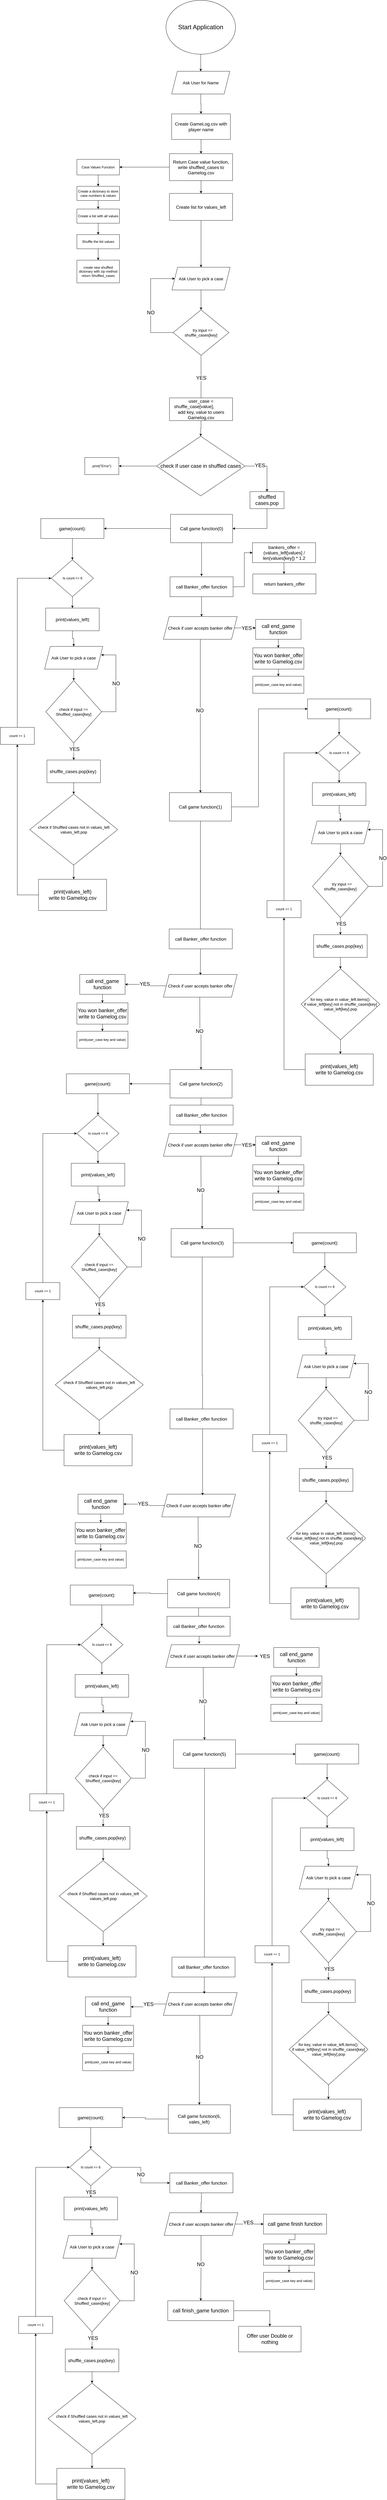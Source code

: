 <mxfile>
    <diagram name="Page-1" id="jJ7mcivA_Vy1OE8EyqTP">
        <mxGraphModel dx="1638" dy="464" grid="1" gridSize="10" guides="1" tooltips="1" connect="1" arrows="1" fold="1" page="1" pageScale="1" pageWidth="850" pageHeight="1100" math="0" shadow="0">
            <root>
                <mxCell id="0"/>
                <mxCell id="1" parent="0"/>
                <mxCell id="ItPj21Zff-Ay7ue9UR-A-2" style="edgeStyle=orthogonalEdgeStyle;rounded=0;orthogonalLoop=1;jettySize=auto;html=1;entryX=0.5;entryY=0;entryDx=0;entryDy=0;" parent="1" source="ZPZEaO1pDgrNCMAehvOr-1" target="ItPj21Zff-Ay7ue9UR-A-4" edge="1">
                    <mxGeometry relative="1" as="geometry">
                        <mxPoint x="425" y="280" as="targetPoint"/>
                    </mxGeometry>
                </mxCell>
                <mxCell id="ZPZEaO1pDgrNCMAehvOr-1" value="&lt;font style=&quot;font-size: 22px;&quot;&gt;Start Application&lt;/font&gt;" style="ellipse;whiteSpace=wrap;html=1;" parent="1" vertex="1">
                    <mxGeometry x="304" y="10" width="245" height="190" as="geometry"/>
                </mxCell>
                <mxCell id="ItPj21Zff-Ay7ue9UR-A-3" style="edgeStyle=orthogonalEdgeStyle;rounded=0;orthogonalLoop=1;jettySize=auto;html=1;exitX=0.5;exitY=1;exitDx=0;exitDy=0;" parent="1" edge="1">
                    <mxGeometry relative="1" as="geometry">
                        <mxPoint x="425" y="340" as="sourcePoint"/>
                        <mxPoint x="425" y="340" as="targetPoint"/>
                    </mxGeometry>
                </mxCell>
                <mxCell id="FgihYTtlnY5JfmEfMLE0-1" style="edgeStyle=orthogonalEdgeStyle;rounded=0;orthogonalLoop=1;jettySize=auto;html=1;" parent="1" source="ItPj21Zff-Ay7ue9UR-A-4" target="FgihYTtlnY5JfmEfMLE0-2" edge="1">
                    <mxGeometry relative="1" as="geometry">
                        <mxPoint x="425.5" y="440" as="targetPoint"/>
                    </mxGeometry>
                </mxCell>
                <mxCell id="ItPj21Zff-Ay7ue9UR-A-4" value="&lt;font style=&quot;font-size: 15px;&quot;&gt;Ask User for Name&lt;/font&gt;" style="shape=parallelogram;perimeter=parallelogramPerimeter;whiteSpace=wrap;html=1;fixedSize=1;" parent="1" vertex="1">
                    <mxGeometry x="324" y="260" width="205" height="80" as="geometry"/>
                </mxCell>
                <mxCell id="FgihYTtlnY5JfmEfMLE0-4" value="" style="edgeStyle=orthogonalEdgeStyle;rounded=0;orthogonalLoop=1;jettySize=auto;html=1;" parent="1" source="FgihYTtlnY5JfmEfMLE0-2" target="FgihYTtlnY5JfmEfMLE0-3" edge="1">
                    <mxGeometry relative="1" as="geometry"/>
                </mxCell>
                <mxCell id="FgihYTtlnY5JfmEfMLE0-2" value="&lt;font style=&quot;font-size: 16px;&quot;&gt;Create GameLog.csv with player name&lt;/font&gt;" style="rounded=0;whiteSpace=wrap;html=1;" parent="1" vertex="1">
                    <mxGeometry x="324" y="410" width="207" height="90" as="geometry"/>
                </mxCell>
                <mxCell id="FgihYTtlnY5JfmEfMLE0-50" style="edgeStyle=orthogonalEdgeStyle;rounded=0;orthogonalLoop=1;jettySize=auto;html=1;entryX=0.5;entryY=0;entryDx=0;entryDy=0;" parent="1" source="FgihYTtlnY5JfmEfMLE0-3" target="FgihYTtlnY5JfmEfMLE0-49" edge="1">
                    <mxGeometry relative="1" as="geometry"/>
                </mxCell>
                <mxCell id="FgihYTtlnY5JfmEfMLE0-122" style="edgeStyle=orthogonalEdgeStyle;rounded=0;orthogonalLoop=1;jettySize=auto;html=1;entryX=1;entryY=0.5;entryDx=0;entryDy=0;" parent="1" source="FgihYTtlnY5JfmEfMLE0-3" target="FgihYTtlnY5JfmEfMLE0-6" edge="1">
                    <mxGeometry relative="1" as="geometry"/>
                </mxCell>
                <mxCell id="FgihYTtlnY5JfmEfMLE0-3" value="&lt;span style=&quot;font-size: 16px;&quot;&gt;Return Case value function, write shuffled_cases to Gamelog.csv&lt;/span&gt;" style="whiteSpace=wrap;html=1;rounded=0;" parent="1" vertex="1">
                    <mxGeometry x="316.25" y="550" width="222.5" height="95" as="geometry"/>
                </mxCell>
                <mxCell id="FgihYTtlnY5JfmEfMLE0-13" style="edgeStyle=orthogonalEdgeStyle;rounded=0;orthogonalLoop=1;jettySize=auto;html=1;" parent="1" source="FgihYTtlnY5JfmEfMLE0-6" target="FgihYTtlnY5JfmEfMLE0-14" edge="1">
                    <mxGeometry relative="1" as="geometry">
                        <mxPoint x="65" y="685" as="targetPoint"/>
                    </mxGeometry>
                </mxCell>
                <mxCell id="FgihYTtlnY5JfmEfMLE0-6" value="Case Values Function" style="rounded=0;whiteSpace=wrap;html=1;" parent="1" vertex="1">
                    <mxGeometry x="-10" y="570" width="150" height="55" as="geometry"/>
                </mxCell>
                <mxCell id="FgihYTtlnY5JfmEfMLE0-15" style="edgeStyle=orthogonalEdgeStyle;rounded=0;orthogonalLoop=1;jettySize=auto;html=1;" parent="1" source="FgihYTtlnY5JfmEfMLE0-14" target="FgihYTtlnY5JfmEfMLE0-16" edge="1">
                    <mxGeometry relative="1" as="geometry">
                        <mxPoint x="65" y="755" as="targetPoint"/>
                    </mxGeometry>
                </mxCell>
                <mxCell id="FgihYTtlnY5JfmEfMLE0-14" value="Create a dictonary to store case numbers &amp;amp; values" style="rounded=0;whiteSpace=wrap;html=1;" parent="1" vertex="1">
                    <mxGeometry x="-10" y="665" width="150" height="50" as="geometry"/>
                </mxCell>
                <mxCell id="FgihYTtlnY5JfmEfMLE0-17" style="edgeStyle=orthogonalEdgeStyle;rounded=0;orthogonalLoop=1;jettySize=auto;html=1;" parent="1" source="FgihYTtlnY5JfmEfMLE0-16" edge="1">
                    <mxGeometry relative="1" as="geometry">
                        <mxPoint x="65" y="835" as="targetPoint"/>
                    </mxGeometry>
                </mxCell>
                <mxCell id="FgihYTtlnY5JfmEfMLE0-16" value="Create a list with all values" style="rounded=0;whiteSpace=wrap;html=1;" parent="1" vertex="1">
                    <mxGeometry x="-10" y="745" width="150" height="50" as="geometry"/>
                </mxCell>
                <mxCell id="FgihYTtlnY5JfmEfMLE0-22" value="create new shuffled dictonary with zip method&lt;br&gt;return Shuffled_cases" style="rounded=0;whiteSpace=wrap;html=1;" parent="1" vertex="1">
                    <mxGeometry x="-10" y="925" width="150" height="80" as="geometry"/>
                </mxCell>
                <mxCell id="FgihYTtlnY5JfmEfMLE0-27" style="edgeStyle=orthogonalEdgeStyle;rounded=0;orthogonalLoop=1;jettySize=auto;html=1;entryX=0.5;entryY=0;entryDx=0;entryDy=0;" parent="1" source="FgihYTtlnY5JfmEfMLE0-26" target="FgihYTtlnY5JfmEfMLE0-22" edge="1">
                    <mxGeometry relative="1" as="geometry"/>
                </mxCell>
                <mxCell id="FgihYTtlnY5JfmEfMLE0-26" value="Shuffle the list values" style="rounded=0;whiteSpace=wrap;html=1;" parent="1" vertex="1">
                    <mxGeometry x="-10" y="835" width="150" height="50" as="geometry"/>
                </mxCell>
                <mxCell id="FgihYTtlnY5JfmEfMLE0-38" value="" style="edgeStyle=orthogonalEdgeStyle;rounded=0;orthogonalLoop=1;jettySize=auto;html=1;" parent="1" source="FgihYTtlnY5JfmEfMLE0-29" target="FgihYTtlnY5JfmEfMLE0-37" edge="1">
                    <mxGeometry relative="1" as="geometry"/>
                </mxCell>
                <mxCell id="FgihYTtlnY5JfmEfMLE0-29" value="&lt;font style=&quot;font-size: 15px;&quot;&gt;Ask User to pick a case&lt;/font&gt;" style="shape=parallelogram;perimeter=parallelogramPerimeter;whiteSpace=wrap;html=1;fixedSize=1;" parent="1" vertex="1">
                    <mxGeometry x="325" y="950" width="205" height="80" as="geometry"/>
                </mxCell>
                <mxCell id="FgihYTtlnY5JfmEfMLE0-39" style="edgeStyle=orthogonalEdgeStyle;rounded=0;orthogonalLoop=1;jettySize=auto;html=1;" parent="1" source="FgihYTtlnY5JfmEfMLE0-37" edge="1">
                    <mxGeometry relative="1" as="geometry">
                        <mxPoint x="427.495" y="1460" as="targetPoint"/>
                    </mxGeometry>
                </mxCell>
                <mxCell id="FgihYTtlnY5JfmEfMLE0-42" value="&lt;font style=&quot;font-size: 18px;&quot;&gt;YES&lt;/font&gt;" style="edgeLabel;html=1;align=center;verticalAlign=middle;resizable=0;points=[];" parent="FgihYTtlnY5JfmEfMLE0-39" vertex="1" connectable="0">
                    <mxGeometry x="-0.018" y="1" relative="1" as="geometry">
                        <mxPoint x="-1" y="-19" as="offset"/>
                    </mxGeometry>
                </mxCell>
                <mxCell id="FgihYTtlnY5JfmEfMLE0-40" style="edgeStyle=orthogonalEdgeStyle;rounded=0;orthogonalLoop=1;jettySize=auto;html=1;entryX=0;entryY=0.5;entryDx=0;entryDy=0;" parent="1" source="FgihYTtlnY5JfmEfMLE0-37" target="FgihYTtlnY5JfmEfMLE0-29" edge="1">
                    <mxGeometry relative="1" as="geometry">
                        <Array as="points">
                            <mxPoint x="250" y="1180"/>
                            <mxPoint x="250" y="990"/>
                        </Array>
                    </mxGeometry>
                </mxCell>
                <mxCell id="FgihYTtlnY5JfmEfMLE0-41" value="&lt;font style=&quot;font-size: 18px;&quot;&gt;NO&lt;/font&gt;" style="edgeLabel;html=1;align=center;verticalAlign=middle;resizable=0;points=[];" parent="FgihYTtlnY5JfmEfMLE0-40" vertex="1" connectable="0">
                    <mxGeometry x="-0.156" relative="1" as="geometry">
                        <mxPoint as="offset"/>
                    </mxGeometry>
                </mxCell>
                <mxCell id="FgihYTtlnY5JfmEfMLE0-37" value="&lt;font style=&quot;font-size: 14px;&quot;&gt;&amp;nbsp; &amp;nbsp;try input == shuffle_cases[key]&lt;/font&gt;" style="rhombus;whiteSpace=wrap;html=1;" parent="1" vertex="1">
                    <mxGeometry x="329.06" y="1100" width="196.87" height="160" as="geometry"/>
                </mxCell>
                <mxCell id="FgihYTtlnY5JfmEfMLE0-80" style="edgeStyle=orthogonalEdgeStyle;rounded=0;orthogonalLoop=1;jettySize=auto;html=1;" parent="1" source="FgihYTtlnY5JfmEfMLE0-43" target="FgihYTtlnY5JfmEfMLE0-81" edge="1">
                    <mxGeometry relative="1" as="geometry">
                        <mxPoint x="427.5" y="1560" as="targetPoint"/>
                    </mxGeometry>
                </mxCell>
                <mxCell id="FgihYTtlnY5JfmEfMLE0-43" value="&lt;span style=&quot;font-size: 16px;&quot;&gt;user_case = shuffle_case[value],&amp;nbsp; &amp;nbsp; &amp;nbsp; &amp;nbsp; &amp;nbsp; &amp;nbsp; add key, value to users Gamelog.csv&lt;/span&gt;" style="whiteSpace=wrap;html=1;rounded=0;" parent="1" vertex="1">
                    <mxGeometry x="316.25" y="1410" width="222.5" height="80" as="geometry"/>
                </mxCell>
                <mxCell id="FgihYTtlnY5JfmEfMLE0-53" style="edgeStyle=orthogonalEdgeStyle;rounded=0;orthogonalLoop=1;jettySize=auto;html=1;entryX=0.5;entryY=0;entryDx=0;entryDy=0;" parent="1" source="FgihYTtlnY5JfmEfMLE0-49" target="FgihYTtlnY5JfmEfMLE0-29" edge="1">
                    <mxGeometry relative="1" as="geometry">
                        <mxPoint x="427.5" y="827.5" as="targetPoint"/>
                    </mxGeometry>
                </mxCell>
                <mxCell id="FgihYTtlnY5JfmEfMLE0-49" value="&lt;span style=&quot;font-size: 16px;&quot;&gt;Create list for values_left&lt;/span&gt;" style="whiteSpace=wrap;html=1;rounded=0;" parent="1" vertex="1">
                    <mxGeometry x="316.25" y="690" width="222.5" height="95" as="geometry"/>
                </mxCell>
                <mxCell id="FgihYTtlnY5JfmEfMLE0-64" style="edgeStyle=orthogonalEdgeStyle;rounded=0;orthogonalLoop=1;jettySize=auto;html=1;entryX=1;entryY=0.5;entryDx=0;entryDy=0;" parent="1" source="FgihYTtlnY5JfmEfMLE0-60" target="FgihYTtlnY5JfmEfMLE0-63" edge="1">
                    <mxGeometry relative="1" as="geometry"/>
                </mxCell>
                <mxCell id="FgihYTtlnY5JfmEfMLE0-102" style="edgeStyle=orthogonalEdgeStyle;rounded=0;orthogonalLoop=1;jettySize=auto;html=1;" parent="1" source="FgihYTtlnY5JfmEfMLE0-60" edge="1">
                    <mxGeometry relative="1" as="geometry">
                        <mxPoint x="429.375" y="2038" as="targetPoint"/>
                    </mxGeometry>
                </mxCell>
                <mxCell id="FgihYTtlnY5JfmEfMLE0-60" value="&lt;span style=&quot;font-size: 16px;&quot;&gt;Call game function(0)&lt;/span&gt;" style="whiteSpace=wrap;html=1;rounded=0;" parent="1" vertex="1">
                    <mxGeometry x="320" y="1820" width="218.75" height="100" as="geometry"/>
                </mxCell>
                <mxCell id="FgihYTtlnY5JfmEfMLE0-67" value="" style="edgeStyle=orthogonalEdgeStyle;rounded=0;orthogonalLoop=1;jettySize=auto;html=1;" parent="1" source="FgihYTtlnY5JfmEfMLE0-63" target="FgihYTtlnY5JfmEfMLE0-66" edge="1">
                    <mxGeometry relative="1" as="geometry"/>
                </mxCell>
                <mxCell id="FgihYTtlnY5JfmEfMLE0-63" value="&lt;span style=&quot;font-size: 16px;&quot;&gt;game(count):&lt;br&gt;&lt;/span&gt;" style="whiteSpace=wrap;html=1;rounded=0;" parent="1" vertex="1">
                    <mxGeometry x="-137.13" y="1835" width="222.5" height="70" as="geometry"/>
                </mxCell>
                <mxCell id="FgihYTtlnY5JfmEfMLE0-71" style="edgeStyle=orthogonalEdgeStyle;rounded=0;orthogonalLoop=1;jettySize=auto;html=1;" parent="1" source="FgihYTtlnY5JfmEfMLE0-123" target="FgihYTtlnY5JfmEfMLE0-70" edge="1">
                    <mxGeometry relative="1" as="geometry"/>
                </mxCell>
                <mxCell id="FgihYTtlnY5JfmEfMLE0-66" value="Is count &amp;lt;= 6" style="rhombus;whiteSpace=wrap;html=1;rounded=0;" parent="1" vertex="1">
                    <mxGeometry x="-100.25" y="1980" width="148.75" height="130" as="geometry"/>
                </mxCell>
                <mxCell id="FgihYTtlnY5JfmEfMLE0-77" style="edgeStyle=orthogonalEdgeStyle;rounded=0;orthogonalLoop=1;jettySize=auto;html=1;entryX=0.5;entryY=0;entryDx=0;entryDy=0;" parent="1" source="FgihYTtlnY5JfmEfMLE0-70" target="FgihYTtlnY5JfmEfMLE0-76" edge="1">
                    <mxGeometry relative="1" as="geometry"/>
                </mxCell>
                <mxCell id="FgihYTtlnY5JfmEfMLE0-70" value="&lt;font style=&quot;font-size: 15px;&quot;&gt;Ask User to pick a case&lt;/font&gt;" style="shape=parallelogram;perimeter=parallelogramPerimeter;whiteSpace=wrap;html=1;fixedSize=1;" parent="1" vertex="1">
                    <mxGeometry x="-123.73" y="2285" width="205" height="80" as="geometry"/>
                </mxCell>
                <mxCell id="FgihYTtlnY5JfmEfMLE0-74" style="edgeStyle=orthogonalEdgeStyle;rounded=0;orthogonalLoop=1;jettySize=auto;html=1;entryX=0.972;entryY=0.375;entryDx=0;entryDy=0;entryPerimeter=0;" parent="1" source="FgihYTtlnY5JfmEfMLE0-76" target="FgihYTtlnY5JfmEfMLE0-70" edge="1">
                    <mxGeometry relative="1" as="geometry">
                        <mxPoint x="-117.48" y="2285" as="targetPoint"/>
                        <Array as="points">
                            <mxPoint x="127.52" y="2515"/>
                            <mxPoint x="127.52" y="2315"/>
                        </Array>
                    </mxGeometry>
                </mxCell>
                <mxCell id="FgihYTtlnY5JfmEfMLE0-75" value="&lt;font style=&quot;font-size: 18px;&quot;&gt;NO&lt;/font&gt;" style="edgeLabel;html=1;align=center;verticalAlign=middle;resizable=0;points=[];" parent="FgihYTtlnY5JfmEfMLE0-74" vertex="1" connectable="0">
                    <mxGeometry x="-0.156" relative="1" as="geometry">
                        <mxPoint y="-22" as="offset"/>
                    </mxGeometry>
                </mxCell>
                <mxCell id="FgihYTtlnY5JfmEfMLE0-82" style="edgeStyle=orthogonalEdgeStyle;rounded=0;orthogonalLoop=1;jettySize=auto;html=1;" parent="1" source="FgihYTtlnY5JfmEfMLE0-76" target="FgihYTtlnY5JfmEfMLE0-83" edge="1">
                    <mxGeometry relative="1" as="geometry">
                        <mxPoint x="-21.225" y="2705" as="targetPoint"/>
                    </mxGeometry>
                </mxCell>
                <mxCell id="FgihYTtlnY5JfmEfMLE0-84" value="&lt;font style=&quot;font-size: 18px;&quot;&gt;YES&lt;/font&gt;" style="edgeLabel;html=1;align=center;verticalAlign=middle;resizable=0;points=[];" parent="FgihYTtlnY5JfmEfMLE0-82" vertex="1" connectable="0">
                    <mxGeometry x="-0.267" y="2" relative="1" as="geometry">
                        <mxPoint as="offset"/>
                    </mxGeometry>
                </mxCell>
                <mxCell id="FgihYTtlnY5JfmEfMLE0-76" value="&lt;font style=&quot;font-size: 14px;&quot;&gt;check if input == Shuffled_cases[key]&lt;/font&gt;" style="rhombus;whiteSpace=wrap;html=1;" parent="1" vertex="1">
                    <mxGeometry x="-119.66" y="2405" width="196.87" height="220" as="geometry"/>
                </mxCell>
                <mxCell id="FgihYTtlnY5JfmEfMLE0-160" style="edgeStyle=orthogonalEdgeStyle;rounded=0;orthogonalLoop=1;jettySize=auto;html=1;entryX=0.5;entryY=0;entryDx=0;entryDy=0;" parent="1" source="FgihYTtlnY5JfmEfMLE0-81" target="FgihYTtlnY5JfmEfMLE0-159" edge="1">
                    <mxGeometry relative="1" as="geometry"/>
                </mxCell>
                <mxCell id="FgihYTtlnY5JfmEfMLE0-162" value="&lt;font style=&quot;font-size: 18px;&quot;&gt;YES&lt;/font&gt;" style="edgeLabel;html=1;align=center;verticalAlign=middle;resizable=0;points=[];" parent="FgihYTtlnY5JfmEfMLE0-160" vertex="1" connectable="0">
                    <mxGeometry x="-0.374" y="2" relative="1" as="geometry">
                        <mxPoint as="offset"/>
                    </mxGeometry>
                </mxCell>
                <mxCell id="FgihYTtlnY5JfmEfMLE0-364" style="edgeStyle=orthogonalEdgeStyle;rounded=0;orthogonalLoop=1;jettySize=auto;html=1;" parent="1" source="FgihYTtlnY5JfmEfMLE0-81" target="FgihYTtlnY5JfmEfMLE0-365" edge="1">
                    <mxGeometry relative="1" as="geometry">
                        <mxPoint x="100" y="1650" as="targetPoint"/>
                    </mxGeometry>
                </mxCell>
                <mxCell id="FgihYTtlnY5JfmEfMLE0-81" value="&lt;font style=&quot;font-size: 18px;&quot;&gt;check If user case in shuffled cases&lt;/font&gt;" style="rhombus;whiteSpace=wrap;html=1;" parent="1" vertex="1">
                    <mxGeometry x="271.03" y="1545" width="310.94" height="210" as="geometry"/>
                </mxCell>
                <mxCell id="FgihYTtlnY5JfmEfMLE0-90" value="" style="edgeStyle=orthogonalEdgeStyle;rounded=0;orthogonalLoop=1;jettySize=auto;html=1;" parent="1" source="FgihYTtlnY5JfmEfMLE0-83" edge="1">
                    <mxGeometry relative="1" as="geometry">
                        <mxPoint x="-21.25" y="2805" as="targetPoint"/>
                    </mxGeometry>
                </mxCell>
                <mxCell id="FgihYTtlnY5JfmEfMLE0-83" value="&lt;font size=&quot;3&quot;&gt;shuffle_cases.pop(key)&amp;nbsp;&lt;/font&gt;" style="rounded=0;whiteSpace=wrap;html=1;" parent="1" vertex="1">
                    <mxGeometry x="-115.59" y="2685" width="188.74" height="80" as="geometry"/>
                </mxCell>
                <mxCell id="FgihYTtlnY5JfmEfMLE0-92" style="edgeStyle=orthogonalEdgeStyle;rounded=0;orthogonalLoop=1;jettySize=auto;html=1;" parent="1" source="FgihYTtlnY5JfmEfMLE0-91" edge="1">
                    <mxGeometry relative="1" as="geometry">
                        <mxPoint x="-21.25" y="3105" as="targetPoint"/>
                    </mxGeometry>
                </mxCell>
                <mxCell id="FgihYTtlnY5JfmEfMLE0-91" value="&lt;font style=&quot;font-size: 14px;&quot;&gt;check if Shuffled cases not in values_left&lt;br&gt;values_left.pop&lt;br&gt;&lt;/font&gt;" style="rhombus;whiteSpace=wrap;html=1;" parent="1" vertex="1">
                    <mxGeometry x="-176.22" y="2805" width="310" height="250" as="geometry"/>
                </mxCell>
                <mxCell id="FgihYTtlnY5JfmEfMLE0-96" style="edgeStyle=orthogonalEdgeStyle;rounded=0;orthogonalLoop=1;jettySize=auto;html=1;entryX=0;entryY=0.5;entryDx=0;entryDy=0;exitX=0.5;exitY=0;exitDx=0;exitDy=0;" parent="1" source="FgihYTtlnY5JfmEfMLE0-101" target="FgihYTtlnY5JfmEfMLE0-66" edge="1">
                    <mxGeometry relative="1" as="geometry">
                        <mxPoint x="-330" y="2520" as="sourcePoint"/>
                        <Array as="points">
                            <mxPoint x="-220" y="2045"/>
                        </Array>
                    </mxGeometry>
                </mxCell>
                <mxCell id="FgihYTtlnY5JfmEfMLE0-100" style="edgeStyle=orthogonalEdgeStyle;rounded=0;orthogonalLoop=1;jettySize=auto;html=1;entryX=0.5;entryY=1;entryDx=0;entryDy=0;" parent="1" source="FgihYTtlnY5JfmEfMLE0-94" target="FgihYTtlnY5JfmEfMLE0-101" edge="1">
                    <mxGeometry relative="1" as="geometry">
                        <mxPoint x="-387.675" y="2650" as="targetPoint"/>
                        <Array as="points">
                            <mxPoint x="-220" y="3040"/>
                            <mxPoint x="-220" y="2650"/>
                        </Array>
                    </mxGeometry>
                </mxCell>
                <mxCell id="FgihYTtlnY5JfmEfMLE0-94" value="&lt;font style=&quot;font-size: 18px;&quot;&gt;print(values_left)&lt;br&gt;write to Gamelog.csv&lt;/font&gt;" style="rounded=0;whiteSpace=wrap;html=1;" parent="1" vertex="1">
                    <mxGeometry x="-145.35" y="3105" width="240" height="110" as="geometry"/>
                </mxCell>
                <mxCell id="FgihYTtlnY5JfmEfMLE0-101" value="count += 1" style="rounded=0;whiteSpace=wrap;html=1;" parent="1" vertex="1">
                    <mxGeometry x="-279.995" y="2570" width="120" height="60" as="geometry"/>
                </mxCell>
                <mxCell id="FgihYTtlnY5JfmEfMLE0-105" style="edgeStyle=orthogonalEdgeStyle;rounded=0;orthogonalLoop=1;jettySize=auto;html=1;entryX=0;entryY=0.5;entryDx=0;entryDy=0;" parent="1" source="FgihYTtlnY5JfmEfMLE0-104" target="FgihYTtlnY5JfmEfMLE0-106" edge="1">
                    <mxGeometry relative="1" as="geometry">
                        <mxPoint x="690" y="2075" as="targetPoint"/>
                        <Array as="points">
                            <mxPoint x="580" y="2075"/>
                            <mxPoint x="580" y="1955"/>
                        </Array>
                    </mxGeometry>
                </mxCell>
                <mxCell id="FgihYTtlnY5JfmEfMLE0-112" style="edgeStyle=orthogonalEdgeStyle;rounded=0;orthogonalLoop=1;jettySize=auto;html=1;" parent="1" source="FgihYTtlnY5JfmEfMLE0-104" edge="1">
                    <mxGeometry relative="1" as="geometry">
                        <mxPoint x="429.4" y="2180" as="targetPoint"/>
                    </mxGeometry>
                </mxCell>
                <mxCell id="FgihYTtlnY5JfmEfMLE0-104" value="&lt;span style=&quot;font-size: 16px;&quot;&gt;call Banker_offer function&lt;br&gt;&lt;/span&gt;" style="whiteSpace=wrap;html=1;rounded=0;" parent="1" vertex="1">
                    <mxGeometry x="318.13" y="2040" width="222.5" height="70" as="geometry"/>
                </mxCell>
                <mxCell id="FgihYTtlnY5JfmEfMLE0-108" value="" style="edgeStyle=orthogonalEdgeStyle;rounded=0;orthogonalLoop=1;jettySize=auto;html=1;entryX=0.494;entryY=0;entryDx=0;entryDy=0;entryPerimeter=0;" parent="1" source="FgihYTtlnY5JfmEfMLE0-106" target="FgihYTtlnY5JfmEfMLE0-109" edge="1">
                    <mxGeometry relative="1" as="geometry">
                        <mxPoint x="720.04" y="2085" as="targetPoint"/>
                    </mxGeometry>
                </mxCell>
                <mxCell id="FgihYTtlnY5JfmEfMLE0-106" value="&lt;span style=&quot;font-size: 16px;&quot;&gt;bankers_offer = (values_left[values] / len(values[key]) * 1.2&lt;br&gt;&lt;/span&gt;" style="whiteSpace=wrap;html=1;rounded=0;" parent="1" vertex="1">
                    <mxGeometry x="608.74" y="1920" width="222.5" height="70" as="geometry"/>
                </mxCell>
                <mxCell id="FgihYTtlnY5JfmEfMLE0-109" value="&lt;span style=&quot;font-size: 16px;&quot;&gt;return bankers_offer&lt;br&gt;&lt;/span&gt;" style="whiteSpace=wrap;html=1;rounded=0;" parent="1" vertex="1">
                    <mxGeometry x="610" y="2030" width="222.5" height="70" as="geometry"/>
                </mxCell>
                <mxCell id="FgihYTtlnY5JfmEfMLE0-115" style="edgeStyle=orthogonalEdgeStyle;rounded=0;orthogonalLoop=1;jettySize=auto;html=1;entryX=0.5;entryY=0;entryDx=0;entryDy=0;" parent="1" source="FgihYTtlnY5JfmEfMLE0-114" target="FgihYTtlnY5JfmEfMLE0-152" edge="1">
                    <mxGeometry relative="1" as="geometry">
                        <mxPoint x="426" y="2430" as="targetPoint"/>
                    </mxGeometry>
                </mxCell>
                <mxCell id="FgihYTtlnY5JfmEfMLE0-117" value="&lt;font style=&quot;font-size: 18px;&quot;&gt;NO&lt;/font&gt;" style="edgeLabel;html=1;align=center;verticalAlign=middle;resizable=0;points=[];" parent="FgihYTtlnY5JfmEfMLE0-115" vertex="1" connectable="0">
                    <mxGeometry x="-0.072" y="-2" relative="1" as="geometry">
                        <mxPoint as="offset"/>
                    </mxGeometry>
                </mxCell>
                <mxCell id="FgihYTtlnY5JfmEfMLE0-118" style="edgeStyle=orthogonalEdgeStyle;rounded=0;orthogonalLoop=1;jettySize=auto;html=1;" parent="1" source="FgihYTtlnY5JfmEfMLE0-114" edge="1">
                    <mxGeometry relative="1" as="geometry">
                        <mxPoint x="620" y="2220" as="targetPoint"/>
                    </mxGeometry>
                </mxCell>
                <mxCell id="FgihYTtlnY5JfmEfMLE0-119" value="&lt;font style=&quot;font-size: 18px;&quot;&gt;YES&lt;/font&gt;" style="edgeLabel;html=1;align=center;verticalAlign=middle;resizable=0;points=[];" parent="FgihYTtlnY5JfmEfMLE0-118" vertex="1" connectable="0">
                    <mxGeometry x="0.179" relative="1" as="geometry">
                        <mxPoint x="-1" as="offset"/>
                    </mxGeometry>
                </mxCell>
                <mxCell id="FgihYTtlnY5JfmEfMLE0-114" value="&lt;font style=&quot;font-size: 15px;&quot;&gt;Check if user accepts banker offer&lt;/font&gt;" style="shape=parallelogram;perimeter=parallelogramPerimeter;whiteSpace=wrap;html=1;fixedSize=1;" parent="1" vertex="1">
                    <mxGeometry x="295" y="2180" width="260" height="80" as="geometry"/>
                </mxCell>
                <mxCell id="FgihYTtlnY5JfmEfMLE0-130" value="" style="edgeStyle=orthogonalEdgeStyle;rounded=0;orthogonalLoop=1;jettySize=auto;html=1;" parent="1" source="FgihYTtlnY5JfmEfMLE0-120" target="FgihYTtlnY5JfmEfMLE0-129" edge="1">
                    <mxGeometry relative="1" as="geometry"/>
                </mxCell>
                <mxCell id="FgihYTtlnY5JfmEfMLE0-120" value="&lt;font style=&quot;font-size: 18px;&quot;&gt;call end_game function&lt;/font&gt;" style="rounded=0;whiteSpace=wrap;html=1;" parent="1" vertex="1">
                    <mxGeometry x="620" y="2190" width="160" height="70" as="geometry"/>
                </mxCell>
                <mxCell id="FgihYTtlnY5JfmEfMLE0-124" value="" style="edgeStyle=orthogonalEdgeStyle;rounded=0;orthogonalLoop=1;jettySize=auto;html=1;" parent="1" source="FgihYTtlnY5JfmEfMLE0-66" target="FgihYTtlnY5JfmEfMLE0-123" edge="1">
                    <mxGeometry relative="1" as="geometry">
                        <mxPoint x="-26" y="2110" as="sourcePoint"/>
                        <mxPoint x="-26" y="2180" as="targetPoint"/>
                    </mxGeometry>
                </mxCell>
                <mxCell id="FgihYTtlnY5JfmEfMLE0-123" value="&lt;font size=&quot;3&quot;&gt;print(values_left)&lt;/font&gt;" style="rounded=0;whiteSpace=wrap;html=1;" parent="1" vertex="1">
                    <mxGeometry x="-120" y="2150" width="188.74" height="80" as="geometry"/>
                </mxCell>
                <mxCell id="FgihYTtlnY5JfmEfMLE0-154" style="edgeStyle=orthogonalEdgeStyle;rounded=0;orthogonalLoop=1;jettySize=auto;html=1;" parent="1" source="FgihYTtlnY5JfmEfMLE0-129" target="FgihYTtlnY5JfmEfMLE0-155" edge="1">
                    <mxGeometry relative="1" as="geometry">
                        <mxPoint x="700" y="2390" as="targetPoint"/>
                    </mxGeometry>
                </mxCell>
                <mxCell id="FgihYTtlnY5JfmEfMLE0-129" value="&lt;font style=&quot;font-size: 18px;&quot;&gt;You won banker_offer write to Gamelog.csv&lt;/font&gt;" style="whiteSpace=wrap;html=1;rounded=0;" parent="1" vertex="1">
                    <mxGeometry x="610" y="2290" width="180" height="75" as="geometry"/>
                </mxCell>
                <mxCell id="FgihYTtlnY5JfmEfMLE0-131" value="" style="edgeStyle=orthogonalEdgeStyle;rounded=0;orthogonalLoop=1;jettySize=auto;html=1;" parent="1" source="FgihYTtlnY5JfmEfMLE0-132" target="FgihYTtlnY5JfmEfMLE0-134" edge="1">
                    <mxGeometry relative="1" as="geometry"/>
                </mxCell>
                <mxCell id="FgihYTtlnY5JfmEfMLE0-132" value="&lt;span style=&quot;font-size: 16px;&quot;&gt;game(count):&lt;br&gt;&lt;/span&gt;" style="whiteSpace=wrap;html=1;rounded=0;" parent="1" vertex="1">
                    <mxGeometry x="802.88" y="2470" width="222.5" height="70" as="geometry"/>
                </mxCell>
                <mxCell id="FgihYTtlnY5JfmEfMLE0-133" style="edgeStyle=orthogonalEdgeStyle;rounded=0;orthogonalLoop=1;jettySize=auto;html=1;" parent="1" source="FgihYTtlnY5JfmEfMLE0-151" target="FgihYTtlnY5JfmEfMLE0-136" edge="1">
                    <mxGeometry relative="1" as="geometry"/>
                </mxCell>
                <mxCell id="FgihYTtlnY5JfmEfMLE0-134" value="Is count &amp;lt;= 6" style="rhombus;whiteSpace=wrap;html=1;rounded=0;" parent="1" vertex="1">
                    <mxGeometry x="839.75" y="2595" width="148.75" height="130" as="geometry"/>
                </mxCell>
                <mxCell id="FgihYTtlnY5JfmEfMLE0-135" style="edgeStyle=orthogonalEdgeStyle;rounded=0;orthogonalLoop=1;jettySize=auto;html=1;entryX=0.5;entryY=0;entryDx=0;entryDy=0;" parent="1" source="FgihYTtlnY5JfmEfMLE0-136" target="FgihYTtlnY5JfmEfMLE0-141" edge="1">
                    <mxGeometry relative="1" as="geometry"/>
                </mxCell>
                <mxCell id="FgihYTtlnY5JfmEfMLE0-136" value="&lt;font style=&quot;font-size: 15px;&quot;&gt;Ask User to pick a case&lt;/font&gt;" style="shape=parallelogram;perimeter=parallelogramPerimeter;whiteSpace=wrap;html=1;fixedSize=1;" parent="1" vertex="1">
                    <mxGeometry x="816.27" y="2900" width="205" height="80" as="geometry"/>
                </mxCell>
                <mxCell id="FgihYTtlnY5JfmEfMLE0-137" style="edgeStyle=orthogonalEdgeStyle;rounded=0;orthogonalLoop=1;jettySize=auto;html=1;entryX=0.972;entryY=0.375;entryDx=0;entryDy=0;entryPerimeter=0;" parent="1" source="FgihYTtlnY5JfmEfMLE0-141" target="FgihYTtlnY5JfmEfMLE0-136" edge="1">
                    <mxGeometry relative="1" as="geometry">
                        <mxPoint x="822.52" y="2900" as="targetPoint"/>
                        <Array as="points">
                            <mxPoint x="1067.52" y="3130"/>
                            <mxPoint x="1067.52" y="2930"/>
                        </Array>
                    </mxGeometry>
                </mxCell>
                <mxCell id="FgihYTtlnY5JfmEfMLE0-138" value="&lt;font style=&quot;font-size: 18px;&quot;&gt;NO&lt;/font&gt;" style="edgeLabel;html=1;align=center;verticalAlign=middle;resizable=0;points=[];" parent="FgihYTtlnY5JfmEfMLE0-137" vertex="1" connectable="0">
                    <mxGeometry x="-0.156" relative="1" as="geometry">
                        <mxPoint y="-22" as="offset"/>
                    </mxGeometry>
                </mxCell>
                <mxCell id="FgihYTtlnY5JfmEfMLE0-139" style="edgeStyle=orthogonalEdgeStyle;rounded=0;orthogonalLoop=1;jettySize=auto;html=1;" parent="1" source="FgihYTtlnY5JfmEfMLE0-141" target="FgihYTtlnY5JfmEfMLE0-143" edge="1">
                    <mxGeometry relative="1" as="geometry">
                        <mxPoint x="918.775" y="3320" as="targetPoint"/>
                    </mxGeometry>
                </mxCell>
                <mxCell id="FgihYTtlnY5JfmEfMLE0-140" value="&lt;font style=&quot;font-size: 18px;&quot;&gt;YES&lt;/font&gt;" style="edgeLabel;html=1;align=center;verticalAlign=middle;resizable=0;points=[];" parent="FgihYTtlnY5JfmEfMLE0-139" vertex="1" connectable="0">
                    <mxGeometry x="-0.267" y="2" relative="1" as="geometry">
                        <mxPoint as="offset"/>
                    </mxGeometry>
                </mxCell>
                <mxCell id="FgihYTtlnY5JfmEfMLE0-141" value="&lt;font style=&quot;font-size: 14px;&quot;&gt;&amp;nbsp; &amp;nbsp;try input == shuffle_cases[key]&lt;/font&gt;" style="rhombus;whiteSpace=wrap;html=1;" parent="1" vertex="1">
                    <mxGeometry x="820.34" y="3020" width="196.87" height="220" as="geometry"/>
                </mxCell>
                <mxCell id="FgihYTtlnY5JfmEfMLE0-142" value="" style="edgeStyle=orthogonalEdgeStyle;rounded=0;orthogonalLoop=1;jettySize=auto;html=1;" parent="1" source="FgihYTtlnY5JfmEfMLE0-143" edge="1">
                    <mxGeometry relative="1" as="geometry">
                        <mxPoint x="918.75" y="3420" as="targetPoint"/>
                    </mxGeometry>
                </mxCell>
                <mxCell id="FgihYTtlnY5JfmEfMLE0-143" value="&lt;font size=&quot;3&quot;&gt;shuffle_cases.pop(key)&amp;nbsp;&lt;/font&gt;" style="rounded=0;whiteSpace=wrap;html=1;" parent="1" vertex="1">
                    <mxGeometry x="824.41" y="3300" width="188.74" height="80" as="geometry"/>
                </mxCell>
                <mxCell id="FgihYTtlnY5JfmEfMLE0-144" style="edgeStyle=orthogonalEdgeStyle;rounded=0;orthogonalLoop=1;jettySize=auto;html=1;" parent="1" source="FgihYTtlnY5JfmEfMLE0-145" edge="1">
                    <mxGeometry relative="1" as="geometry">
                        <mxPoint x="918.75" y="3720" as="targetPoint"/>
                    </mxGeometry>
                </mxCell>
                <mxCell id="FgihYTtlnY5JfmEfMLE0-145" value="&lt;font style=&quot;font-size: 14px;&quot;&gt;for key, value in value_left.items():&lt;br&gt;if value_left[key] not in shuffle_cases[key]&lt;br&gt;value_left[key].pop&lt;br&gt;&lt;/font&gt;" style="rhombus;whiteSpace=wrap;html=1;" parent="1" vertex="1">
                    <mxGeometry x="780" y="3420" width="278.04" height="250" as="geometry"/>
                </mxCell>
                <mxCell id="FgihYTtlnY5JfmEfMLE0-146" style="edgeStyle=orthogonalEdgeStyle;rounded=0;orthogonalLoop=1;jettySize=auto;html=1;entryX=0;entryY=0.5;entryDx=0;entryDy=0;exitX=0.5;exitY=0;exitDx=0;exitDy=0;" parent="1" target="FgihYTtlnY5JfmEfMLE0-134" edge="1">
                    <mxGeometry relative="1" as="geometry">
                        <mxPoint x="720.005" y="3185" as="sourcePoint"/>
                        <Array as="points">
                            <mxPoint x="720" y="2660"/>
                        </Array>
                    </mxGeometry>
                </mxCell>
                <mxCell id="FgihYTtlnY5JfmEfMLE0-147" style="edgeStyle=orthogonalEdgeStyle;rounded=0;orthogonalLoop=1;jettySize=auto;html=1;entryX=0.5;entryY=1;entryDx=0;entryDy=0;" parent="1" source="FgihYTtlnY5JfmEfMLE0-148" target="FgihYTtlnY5JfmEfMLE0-149" edge="1">
                    <mxGeometry relative="1" as="geometry">
                        <mxPoint x="720.005" y="3245" as="targetPoint"/>
                        <Array as="points">
                            <mxPoint x="720" y="3775"/>
                        </Array>
                    </mxGeometry>
                </mxCell>
                <mxCell id="FgihYTtlnY5JfmEfMLE0-148" value="&lt;font style=&quot;font-size: 18px;&quot;&gt;print(values_left)&lt;br&gt;write to Gamelog.csv&lt;/font&gt;" style="rounded=0;whiteSpace=wrap;html=1;" parent="1" vertex="1">
                    <mxGeometry x="794.65" y="3720" width="240" height="110" as="geometry"/>
                </mxCell>
                <mxCell id="FgihYTtlnY5JfmEfMLE0-149" value="count += 1" style="rounded=0;whiteSpace=wrap;html=1;" parent="1" vertex="1">
                    <mxGeometry x="659.995" y="3180" width="120" height="60" as="geometry"/>
                </mxCell>
                <mxCell id="FgihYTtlnY5JfmEfMLE0-150" value="" style="edgeStyle=orthogonalEdgeStyle;rounded=0;orthogonalLoop=1;jettySize=auto;html=1;" parent="1" source="FgihYTtlnY5JfmEfMLE0-134" target="FgihYTtlnY5JfmEfMLE0-151" edge="1">
                    <mxGeometry relative="1" as="geometry">
                        <mxPoint x="914" y="2725" as="sourcePoint"/>
                        <mxPoint x="914" y="2795" as="targetPoint"/>
                    </mxGeometry>
                </mxCell>
                <mxCell id="FgihYTtlnY5JfmEfMLE0-151" value="&lt;font size=&quot;3&quot;&gt;print(values_left)&lt;/font&gt;" style="rounded=0;whiteSpace=wrap;html=1;" parent="1" vertex="1">
                    <mxGeometry x="820" y="2765" width="188.74" height="80" as="geometry"/>
                </mxCell>
                <mxCell id="FgihYTtlnY5JfmEfMLE0-153" style="edgeStyle=orthogonalEdgeStyle;rounded=0;orthogonalLoop=1;jettySize=auto;html=1;entryX=0;entryY=0.5;entryDx=0;entryDy=0;" parent="1" source="FgihYTtlnY5JfmEfMLE0-152" target="FgihYTtlnY5JfmEfMLE0-132" edge="1">
                    <mxGeometry relative="1" as="geometry">
                        <Array as="points">
                            <mxPoint x="630" y="2850"/>
                            <mxPoint x="630" y="2505"/>
                        </Array>
                    </mxGeometry>
                </mxCell>
                <mxCell id="FgihYTtlnY5JfmEfMLE0-163" style="edgeStyle=orthogonalEdgeStyle;rounded=0;orthogonalLoop=1;jettySize=auto;html=1;" parent="1" source="FgihYTtlnY5JfmEfMLE0-152" edge="1">
                    <mxGeometry relative="1" as="geometry">
                        <mxPoint x="425.375" y="3442" as="targetPoint"/>
                    </mxGeometry>
                </mxCell>
                <mxCell id="FgihYTtlnY5JfmEfMLE0-152" value="&lt;span style=&quot;font-size: 16px;&quot;&gt;Call game function(1)&lt;/span&gt;" style="whiteSpace=wrap;html=1;rounded=0;" parent="1" vertex="1">
                    <mxGeometry x="316" y="2800" width="218.75" height="100" as="geometry"/>
                </mxCell>
                <mxCell id="FgihYTtlnY5JfmEfMLE0-155" value="print(user_case key and value)" style="rounded=0;whiteSpace=wrap;html=1;" parent="1" vertex="1">
                    <mxGeometry x="610" y="2390" width="180" height="60" as="geometry"/>
                </mxCell>
                <mxCell id="FgihYTtlnY5JfmEfMLE0-161" style="edgeStyle=orthogonalEdgeStyle;rounded=0;orthogonalLoop=1;jettySize=auto;html=1;entryX=1;entryY=0.5;entryDx=0;entryDy=0;" parent="1" source="FgihYTtlnY5JfmEfMLE0-159" target="FgihYTtlnY5JfmEfMLE0-60" edge="1">
                    <mxGeometry relative="1" as="geometry">
                        <Array as="points">
                            <mxPoint x="660" y="1870"/>
                        </Array>
                    </mxGeometry>
                </mxCell>
                <mxCell id="FgihYTtlnY5JfmEfMLE0-159" value="&lt;font style=&quot;font-size: 18px;&quot;&gt;shuffled cases.pop&lt;/font&gt;" style="rounded=0;whiteSpace=wrap;html=1;" parent="1" vertex="1">
                    <mxGeometry x="600" y="1740" width="120" height="60" as="geometry"/>
                </mxCell>
                <mxCell id="FgihYTtlnY5JfmEfMLE0-171" style="edgeStyle=orthogonalEdgeStyle;rounded=0;orthogonalLoop=1;jettySize=auto;html=1;entryX=1;entryY=0.5;entryDx=0;entryDy=0;" parent="1" source="FgihYTtlnY5JfmEfMLE0-164" target="FgihYTtlnY5JfmEfMLE0-166" edge="1">
                    <mxGeometry relative="1" as="geometry"/>
                </mxCell>
                <mxCell id="FgihYTtlnY5JfmEfMLE0-173" value="&lt;font style=&quot;font-size: 18px;&quot;&gt;YES&lt;/font&gt;" style="edgeLabel;html=1;align=center;verticalAlign=middle;resizable=0;points=[];" parent="FgihYTtlnY5JfmEfMLE0-171" vertex="1" connectable="0">
                    <mxGeometry x="0.1" y="-1" relative="1" as="geometry">
                        <mxPoint x="1" as="offset"/>
                    </mxGeometry>
                </mxCell>
                <mxCell id="FgihYTtlnY5JfmEfMLE0-164" value="&lt;font style=&quot;font-size: 15px;&quot;&gt;Check if user accepts banker offer&lt;/font&gt;" style="shape=parallelogram;perimeter=parallelogramPerimeter;whiteSpace=wrap;html=1;fixedSize=1;" parent="1" vertex="1">
                    <mxGeometry x="295" y="3440" width="260" height="80" as="geometry"/>
                </mxCell>
                <mxCell id="FgihYTtlnY5JfmEfMLE0-165" value="" style="edgeStyle=orthogonalEdgeStyle;rounded=0;orthogonalLoop=1;jettySize=auto;html=1;" parent="1" source="FgihYTtlnY5JfmEfMLE0-166" target="FgihYTtlnY5JfmEfMLE0-168" edge="1">
                    <mxGeometry relative="1" as="geometry"/>
                </mxCell>
                <mxCell id="FgihYTtlnY5JfmEfMLE0-166" value="&lt;font style=&quot;font-size: 18px;&quot;&gt;call end_game function&lt;/font&gt;" style="rounded=0;whiteSpace=wrap;html=1;" parent="1" vertex="1">
                    <mxGeometry y="3440" width="160" height="70" as="geometry"/>
                </mxCell>
                <mxCell id="FgihYTtlnY5JfmEfMLE0-167" style="edgeStyle=orthogonalEdgeStyle;rounded=0;orthogonalLoop=1;jettySize=auto;html=1;" parent="1" source="FgihYTtlnY5JfmEfMLE0-168" target="FgihYTtlnY5JfmEfMLE0-169" edge="1">
                    <mxGeometry relative="1" as="geometry">
                        <mxPoint x="80" y="3640" as="targetPoint"/>
                    </mxGeometry>
                </mxCell>
                <mxCell id="FgihYTtlnY5JfmEfMLE0-168" value="&lt;font style=&quot;font-size: 18px;&quot;&gt;You won banker_offer write to Gamelog.csv&lt;/font&gt;" style="whiteSpace=wrap;html=1;rounded=0;" parent="1" vertex="1">
                    <mxGeometry x="-10" y="3540" width="180" height="75" as="geometry"/>
                </mxCell>
                <mxCell id="FgihYTtlnY5JfmEfMLE0-169" value="print(user_case key and value)" style="rounded=0;whiteSpace=wrap;html=1;" parent="1" vertex="1">
                    <mxGeometry x="-10" y="3640" width="180" height="60" as="geometry"/>
                </mxCell>
                <mxCell id="FgihYTtlnY5JfmEfMLE0-174" style="edgeStyle=orthogonalEdgeStyle;rounded=0;orthogonalLoop=1;jettySize=auto;html=1;entryX=0.5;entryY=0;entryDx=0;entryDy=0;" parent="1" target="FgihYTtlnY5JfmEfMLE0-176" edge="1">
                    <mxGeometry relative="1" as="geometry">
                        <mxPoint x="424.06" y="3690" as="targetPoint"/>
                        <mxPoint x="423.06" y="3520" as="sourcePoint"/>
                    </mxGeometry>
                </mxCell>
                <mxCell id="FgihYTtlnY5JfmEfMLE0-175" value="&lt;font style=&quot;font-size: 18px;&quot;&gt;NO&lt;/font&gt;" style="edgeLabel;html=1;align=center;verticalAlign=middle;resizable=0;points=[];" parent="FgihYTtlnY5JfmEfMLE0-174" vertex="1" connectable="0">
                    <mxGeometry x="-0.072" y="-2" relative="1" as="geometry">
                        <mxPoint as="offset"/>
                    </mxGeometry>
                </mxCell>
                <mxCell id="FgihYTtlnY5JfmEfMLE0-198" style="edgeStyle=orthogonalEdgeStyle;rounded=0;orthogonalLoop=1;jettySize=auto;html=1;entryX=1;entryY=0.5;entryDx=0;entryDy=0;" parent="1" source="FgihYTtlnY5JfmEfMLE0-176" target="FgihYTtlnY5JfmEfMLE0-178" edge="1">
                    <mxGeometry relative="1" as="geometry"/>
                </mxCell>
                <mxCell id="FgihYTtlnY5JfmEfMLE0-207" style="edgeStyle=orthogonalEdgeStyle;rounded=0;orthogonalLoop=1;jettySize=auto;html=1;entryX=0.5;entryY=0;entryDx=0;entryDy=0;" parent="1" source="FgihYTtlnY5JfmEfMLE0-176" target="FgihYTtlnY5JfmEfMLE0-201" edge="1">
                    <mxGeometry relative="1" as="geometry"/>
                </mxCell>
                <mxCell id="FgihYTtlnY5JfmEfMLE0-176" value="&lt;span style=&quot;font-size: 16px;&quot;&gt;Call game function(2)&lt;/span&gt;" style="whiteSpace=wrap;html=1;rounded=0;" parent="1" vertex="1">
                    <mxGeometry x="318.12" y="3775" width="218.75" height="100" as="geometry"/>
                </mxCell>
                <mxCell id="FgihYTtlnY5JfmEfMLE0-177" value="" style="edgeStyle=orthogonalEdgeStyle;rounded=0;orthogonalLoop=1;jettySize=auto;html=1;" parent="1" source="FgihYTtlnY5JfmEfMLE0-178" target="FgihYTtlnY5JfmEfMLE0-180" edge="1">
                    <mxGeometry relative="1" as="geometry"/>
                </mxCell>
                <mxCell id="FgihYTtlnY5JfmEfMLE0-178" value="&lt;span style=&quot;font-size: 16px;&quot;&gt;game(count):&lt;br&gt;&lt;/span&gt;" style="whiteSpace=wrap;html=1;rounded=0;" parent="1" vertex="1">
                    <mxGeometry x="-47.13" y="3790" width="222.5" height="70" as="geometry"/>
                </mxCell>
                <mxCell id="FgihYTtlnY5JfmEfMLE0-179" style="edgeStyle=orthogonalEdgeStyle;rounded=0;orthogonalLoop=1;jettySize=auto;html=1;" parent="1" source="FgihYTtlnY5JfmEfMLE0-197" target="FgihYTtlnY5JfmEfMLE0-182" edge="1">
                    <mxGeometry relative="1" as="geometry"/>
                </mxCell>
                <mxCell id="FgihYTtlnY5JfmEfMLE0-180" value="Is count &amp;lt;= 6" style="rhombus;whiteSpace=wrap;html=1;rounded=0;" parent="1" vertex="1">
                    <mxGeometry x="-10.25" y="3935" width="148.75" height="130" as="geometry"/>
                </mxCell>
                <mxCell id="FgihYTtlnY5JfmEfMLE0-181" style="edgeStyle=orthogonalEdgeStyle;rounded=0;orthogonalLoop=1;jettySize=auto;html=1;entryX=0.5;entryY=0;entryDx=0;entryDy=0;" parent="1" source="FgihYTtlnY5JfmEfMLE0-182" target="FgihYTtlnY5JfmEfMLE0-187" edge="1">
                    <mxGeometry relative="1" as="geometry"/>
                </mxCell>
                <mxCell id="FgihYTtlnY5JfmEfMLE0-182" value="&lt;font style=&quot;font-size: 15px;&quot;&gt;Ask User to pick a case&lt;/font&gt;" style="shape=parallelogram;perimeter=parallelogramPerimeter;whiteSpace=wrap;html=1;fixedSize=1;" parent="1" vertex="1">
                    <mxGeometry x="-33.73" y="4240" width="205" height="80" as="geometry"/>
                </mxCell>
                <mxCell id="FgihYTtlnY5JfmEfMLE0-183" style="edgeStyle=orthogonalEdgeStyle;rounded=0;orthogonalLoop=1;jettySize=auto;html=1;entryX=0.972;entryY=0.375;entryDx=0;entryDy=0;entryPerimeter=0;" parent="1" source="FgihYTtlnY5JfmEfMLE0-187" target="FgihYTtlnY5JfmEfMLE0-182" edge="1">
                    <mxGeometry relative="1" as="geometry">
                        <mxPoint x="-27.48" y="4240" as="targetPoint"/>
                        <Array as="points">
                            <mxPoint x="217.52" y="4470"/>
                            <mxPoint x="217.52" y="4270"/>
                        </Array>
                    </mxGeometry>
                </mxCell>
                <mxCell id="FgihYTtlnY5JfmEfMLE0-184" value="&lt;font style=&quot;font-size: 18px;&quot;&gt;NO&lt;/font&gt;" style="edgeLabel;html=1;align=center;verticalAlign=middle;resizable=0;points=[];" parent="FgihYTtlnY5JfmEfMLE0-183" vertex="1" connectable="0">
                    <mxGeometry x="-0.156" relative="1" as="geometry">
                        <mxPoint y="-22" as="offset"/>
                    </mxGeometry>
                </mxCell>
                <mxCell id="FgihYTtlnY5JfmEfMLE0-185" style="edgeStyle=orthogonalEdgeStyle;rounded=0;orthogonalLoop=1;jettySize=auto;html=1;" parent="1" source="FgihYTtlnY5JfmEfMLE0-187" target="FgihYTtlnY5JfmEfMLE0-189" edge="1">
                    <mxGeometry relative="1" as="geometry">
                        <mxPoint x="68.775" y="4660" as="targetPoint"/>
                    </mxGeometry>
                </mxCell>
                <mxCell id="FgihYTtlnY5JfmEfMLE0-186" value="&lt;font style=&quot;font-size: 18px;&quot;&gt;YES&lt;/font&gt;" style="edgeLabel;html=1;align=center;verticalAlign=middle;resizable=0;points=[];" parent="FgihYTtlnY5JfmEfMLE0-185" vertex="1" connectable="0">
                    <mxGeometry x="-0.267" y="2" relative="1" as="geometry">
                        <mxPoint as="offset"/>
                    </mxGeometry>
                </mxCell>
                <mxCell id="FgihYTtlnY5JfmEfMLE0-187" value="&lt;font style=&quot;font-size: 14px;&quot;&gt;check if input == Shuffled_cases[key]&lt;/font&gt;" style="rhombus;whiteSpace=wrap;html=1;" parent="1" vertex="1">
                    <mxGeometry x="-29.66" y="4360" width="196.87" height="220" as="geometry"/>
                </mxCell>
                <mxCell id="FgihYTtlnY5JfmEfMLE0-188" value="" style="edgeStyle=orthogonalEdgeStyle;rounded=0;orthogonalLoop=1;jettySize=auto;html=1;" parent="1" source="FgihYTtlnY5JfmEfMLE0-189" edge="1">
                    <mxGeometry relative="1" as="geometry">
                        <mxPoint x="68.75" y="4760" as="targetPoint"/>
                    </mxGeometry>
                </mxCell>
                <mxCell id="FgihYTtlnY5JfmEfMLE0-189" value="&lt;font size=&quot;3&quot;&gt;shuffle_cases.pop(key)&amp;nbsp;&lt;/font&gt;" style="rounded=0;whiteSpace=wrap;html=1;" parent="1" vertex="1">
                    <mxGeometry x="-25.59" y="4640" width="188.74" height="80" as="geometry"/>
                </mxCell>
                <mxCell id="FgihYTtlnY5JfmEfMLE0-190" style="edgeStyle=orthogonalEdgeStyle;rounded=0;orthogonalLoop=1;jettySize=auto;html=1;" parent="1" source="FgihYTtlnY5JfmEfMLE0-191" edge="1">
                    <mxGeometry relative="1" as="geometry">
                        <mxPoint x="68.75" y="5060" as="targetPoint"/>
                    </mxGeometry>
                </mxCell>
                <mxCell id="FgihYTtlnY5JfmEfMLE0-191" value="&lt;font style=&quot;font-size: 14px;&quot;&gt;check if Shuffled cases not in values_left&lt;br&gt;values_left.pop&lt;br&gt;&lt;/font&gt;" style="rhombus;whiteSpace=wrap;html=1;" parent="1" vertex="1">
                    <mxGeometry x="-86.22" y="4760" width="310" height="250" as="geometry"/>
                </mxCell>
                <mxCell id="FgihYTtlnY5JfmEfMLE0-192" style="edgeStyle=orthogonalEdgeStyle;rounded=0;orthogonalLoop=1;jettySize=auto;html=1;entryX=0;entryY=0.5;entryDx=0;entryDy=0;exitX=0.5;exitY=0;exitDx=0;exitDy=0;" parent="1" source="FgihYTtlnY5JfmEfMLE0-195" target="FgihYTtlnY5JfmEfMLE0-180" edge="1">
                    <mxGeometry relative="1" as="geometry">
                        <mxPoint x="-240" y="4475" as="sourcePoint"/>
                        <Array as="points">
                            <mxPoint x="-130" y="4000"/>
                        </Array>
                    </mxGeometry>
                </mxCell>
                <mxCell id="FgihYTtlnY5JfmEfMLE0-193" style="edgeStyle=orthogonalEdgeStyle;rounded=0;orthogonalLoop=1;jettySize=auto;html=1;entryX=0.5;entryY=1;entryDx=0;entryDy=0;" parent="1" source="FgihYTtlnY5JfmEfMLE0-194" target="FgihYTtlnY5JfmEfMLE0-195" edge="1">
                    <mxGeometry relative="1" as="geometry">
                        <mxPoint x="-297.675" y="4605" as="targetPoint"/>
                        <Array as="points">
                            <mxPoint x="-130" y="4995"/>
                            <mxPoint x="-130" y="4605"/>
                        </Array>
                    </mxGeometry>
                </mxCell>
                <mxCell id="FgihYTtlnY5JfmEfMLE0-194" value="&lt;font style=&quot;font-size: 18px;&quot;&gt;print(values_left)&lt;br&gt;write to Gamelog.csv&lt;/font&gt;" style="rounded=0;whiteSpace=wrap;html=1;" parent="1" vertex="1">
                    <mxGeometry x="-55.35" y="5060" width="240" height="110" as="geometry"/>
                </mxCell>
                <mxCell id="FgihYTtlnY5JfmEfMLE0-195" value="count += 1" style="rounded=0;whiteSpace=wrap;html=1;" parent="1" vertex="1">
                    <mxGeometry x="-189.995" y="4525" width="120" height="60" as="geometry"/>
                </mxCell>
                <mxCell id="FgihYTtlnY5JfmEfMLE0-196" value="" style="edgeStyle=orthogonalEdgeStyle;rounded=0;orthogonalLoop=1;jettySize=auto;html=1;" parent="1" source="FgihYTtlnY5JfmEfMLE0-180" target="FgihYTtlnY5JfmEfMLE0-197" edge="1">
                    <mxGeometry relative="1" as="geometry">
                        <mxPoint x="64" y="4065" as="sourcePoint"/>
                        <mxPoint x="64" y="4135" as="targetPoint"/>
                    </mxGeometry>
                </mxCell>
                <mxCell id="FgihYTtlnY5JfmEfMLE0-197" value="&lt;font size=&quot;3&quot;&gt;print(values_left)&lt;/font&gt;" style="rounded=0;whiteSpace=wrap;html=1;" parent="1" vertex="1">
                    <mxGeometry x="-30" y="4105" width="188.74" height="80" as="geometry"/>
                </mxCell>
                <mxCell id="FgihYTtlnY5JfmEfMLE0-199" style="edgeStyle=orthogonalEdgeStyle;rounded=0;orthogonalLoop=1;jettySize=auto;html=1;" parent="1" source="FgihYTtlnY5JfmEfMLE0-201" edge="1">
                    <mxGeometry relative="1" as="geometry">
                        <mxPoint x="620" y="4040" as="targetPoint"/>
                    </mxGeometry>
                </mxCell>
                <mxCell id="FgihYTtlnY5JfmEfMLE0-200" value="&lt;font style=&quot;font-size: 18px;&quot;&gt;YES&lt;/font&gt;" style="edgeLabel;html=1;align=center;verticalAlign=middle;resizable=0;points=[];" parent="FgihYTtlnY5JfmEfMLE0-199" vertex="1" connectable="0">
                    <mxGeometry x="0.179" relative="1" as="geometry">
                        <mxPoint x="-1" as="offset"/>
                    </mxGeometry>
                </mxCell>
                <mxCell id="FgihYTtlnY5JfmEfMLE0-201" value="&lt;font style=&quot;font-size: 15px;&quot;&gt;Check if user accepts banker offer&lt;/font&gt;" style="shape=parallelogram;perimeter=parallelogramPerimeter;whiteSpace=wrap;html=1;fixedSize=1;" parent="1" vertex="1">
                    <mxGeometry x="295" y="4000" width="260" height="80" as="geometry"/>
                </mxCell>
                <mxCell id="FgihYTtlnY5JfmEfMLE0-202" value="" style="edgeStyle=orthogonalEdgeStyle;rounded=0;orthogonalLoop=1;jettySize=auto;html=1;" parent="1" source="FgihYTtlnY5JfmEfMLE0-203" target="FgihYTtlnY5JfmEfMLE0-205" edge="1">
                    <mxGeometry relative="1" as="geometry"/>
                </mxCell>
                <mxCell id="FgihYTtlnY5JfmEfMLE0-203" value="&lt;font style=&quot;font-size: 18px;&quot;&gt;call end_game function&lt;/font&gt;" style="rounded=0;whiteSpace=wrap;html=1;" parent="1" vertex="1">
                    <mxGeometry x="620" y="4010" width="160" height="70" as="geometry"/>
                </mxCell>
                <mxCell id="FgihYTtlnY5JfmEfMLE0-204" style="edgeStyle=orthogonalEdgeStyle;rounded=0;orthogonalLoop=1;jettySize=auto;html=1;" parent="1" source="FgihYTtlnY5JfmEfMLE0-205" target="FgihYTtlnY5JfmEfMLE0-206" edge="1">
                    <mxGeometry relative="1" as="geometry">
                        <mxPoint x="700" y="4210" as="targetPoint"/>
                    </mxGeometry>
                </mxCell>
                <mxCell id="FgihYTtlnY5JfmEfMLE0-205" value="&lt;font style=&quot;font-size: 18px;&quot;&gt;You won banker_offer write to Gamelog.csv&lt;/font&gt;" style="whiteSpace=wrap;html=1;rounded=0;" parent="1" vertex="1">
                    <mxGeometry x="610" y="4110" width="180" height="75" as="geometry"/>
                </mxCell>
                <mxCell id="FgihYTtlnY5JfmEfMLE0-206" value="print(user_case key and value)" style="rounded=0;whiteSpace=wrap;html=1;" parent="1" vertex="1">
                    <mxGeometry x="610" y="4210" width="180" height="60" as="geometry"/>
                </mxCell>
                <mxCell id="FgihYTtlnY5JfmEfMLE0-208" style="edgeStyle=orthogonalEdgeStyle;rounded=0;orthogonalLoop=1;jettySize=auto;html=1;entryX=0.5;entryY=0;entryDx=0;entryDy=0;" parent="1" target="FgihYTtlnY5JfmEfMLE0-210" edge="1">
                    <mxGeometry relative="1" as="geometry">
                        <mxPoint x="428.13" y="4250" as="targetPoint"/>
                        <mxPoint x="427.13" y="4080" as="sourcePoint"/>
                    </mxGeometry>
                </mxCell>
                <mxCell id="FgihYTtlnY5JfmEfMLE0-209" value="&lt;font style=&quot;font-size: 18px;&quot;&gt;NO&lt;/font&gt;" style="edgeLabel;html=1;align=center;verticalAlign=middle;resizable=0;points=[];" parent="FgihYTtlnY5JfmEfMLE0-208" vertex="1" connectable="0">
                    <mxGeometry x="-0.072" y="-2" relative="1" as="geometry">
                        <mxPoint as="offset"/>
                    </mxGeometry>
                </mxCell>
                <mxCell id="FgihYTtlnY5JfmEfMLE0-232" style="edgeStyle=orthogonalEdgeStyle;rounded=0;orthogonalLoop=1;jettySize=auto;html=1;entryX=0;entryY=0.5;entryDx=0;entryDy=0;" parent="1" source="FgihYTtlnY5JfmEfMLE0-210" target="FgihYTtlnY5JfmEfMLE0-212" edge="1">
                    <mxGeometry relative="1" as="geometry"/>
                </mxCell>
                <mxCell id="FgihYTtlnY5JfmEfMLE0-210" value="&lt;span style=&quot;font-size: 16px;&quot;&gt;Call game function(3)&lt;/span&gt;" style="whiteSpace=wrap;html=1;rounded=0;" parent="1" vertex="1">
                    <mxGeometry x="322.19" y="4335" width="218.75" height="100" as="geometry"/>
                </mxCell>
                <mxCell id="FgihYTtlnY5JfmEfMLE0-211" value="" style="edgeStyle=orthogonalEdgeStyle;rounded=0;orthogonalLoop=1;jettySize=auto;html=1;" parent="1" source="FgihYTtlnY5JfmEfMLE0-212" target="FgihYTtlnY5JfmEfMLE0-214" edge="1">
                    <mxGeometry relative="1" as="geometry"/>
                </mxCell>
                <mxCell id="FgihYTtlnY5JfmEfMLE0-212" value="&lt;span style=&quot;font-size: 16px;&quot;&gt;game(count):&lt;br&gt;&lt;/span&gt;" style="whiteSpace=wrap;html=1;rounded=0;" parent="1" vertex="1">
                    <mxGeometry x="752.53" y="4350" width="222.5" height="70" as="geometry"/>
                </mxCell>
                <mxCell id="FgihYTtlnY5JfmEfMLE0-213" style="edgeStyle=orthogonalEdgeStyle;rounded=0;orthogonalLoop=1;jettySize=auto;html=1;" parent="1" source="FgihYTtlnY5JfmEfMLE0-231" target="FgihYTtlnY5JfmEfMLE0-216" edge="1">
                    <mxGeometry relative="1" as="geometry"/>
                </mxCell>
                <mxCell id="FgihYTtlnY5JfmEfMLE0-214" value="Is count &amp;lt;= 6" style="rhombus;whiteSpace=wrap;html=1;rounded=0;" parent="1" vertex="1">
                    <mxGeometry x="789.4" y="4475" width="148.75" height="130" as="geometry"/>
                </mxCell>
                <mxCell id="FgihYTtlnY5JfmEfMLE0-215" style="edgeStyle=orthogonalEdgeStyle;rounded=0;orthogonalLoop=1;jettySize=auto;html=1;entryX=0.5;entryY=0;entryDx=0;entryDy=0;" parent="1" source="FgihYTtlnY5JfmEfMLE0-216" target="FgihYTtlnY5JfmEfMLE0-221" edge="1">
                    <mxGeometry relative="1" as="geometry"/>
                </mxCell>
                <mxCell id="FgihYTtlnY5JfmEfMLE0-216" value="&lt;font style=&quot;font-size: 15px;&quot;&gt;Ask User to pick a case&lt;/font&gt;" style="shape=parallelogram;perimeter=parallelogramPerimeter;whiteSpace=wrap;html=1;fixedSize=1;" parent="1" vertex="1">
                    <mxGeometry x="765.92" y="4780" width="205" height="80" as="geometry"/>
                </mxCell>
                <mxCell id="FgihYTtlnY5JfmEfMLE0-217" style="edgeStyle=orthogonalEdgeStyle;rounded=0;orthogonalLoop=1;jettySize=auto;html=1;entryX=0.972;entryY=0.375;entryDx=0;entryDy=0;entryPerimeter=0;" parent="1" source="FgihYTtlnY5JfmEfMLE0-221" target="FgihYTtlnY5JfmEfMLE0-216" edge="1">
                    <mxGeometry relative="1" as="geometry">
                        <mxPoint x="772.17" y="4780" as="targetPoint"/>
                        <Array as="points">
                            <mxPoint x="1017.17" y="5010"/>
                            <mxPoint x="1017.17" y="4810"/>
                        </Array>
                    </mxGeometry>
                </mxCell>
                <mxCell id="FgihYTtlnY5JfmEfMLE0-218" value="&lt;font style=&quot;font-size: 18px;&quot;&gt;NO&lt;/font&gt;" style="edgeLabel;html=1;align=center;verticalAlign=middle;resizable=0;points=[];" parent="FgihYTtlnY5JfmEfMLE0-217" vertex="1" connectable="0">
                    <mxGeometry x="-0.156" relative="1" as="geometry">
                        <mxPoint y="-22" as="offset"/>
                    </mxGeometry>
                </mxCell>
                <mxCell id="FgihYTtlnY5JfmEfMLE0-219" style="edgeStyle=orthogonalEdgeStyle;rounded=0;orthogonalLoop=1;jettySize=auto;html=1;" parent="1" source="FgihYTtlnY5JfmEfMLE0-221" target="FgihYTtlnY5JfmEfMLE0-223" edge="1">
                    <mxGeometry relative="1" as="geometry">
                        <mxPoint x="868.425" y="5200" as="targetPoint"/>
                    </mxGeometry>
                </mxCell>
                <mxCell id="FgihYTtlnY5JfmEfMLE0-220" value="&lt;font style=&quot;font-size: 18px;&quot;&gt;YES&lt;/font&gt;" style="edgeLabel;html=1;align=center;verticalAlign=middle;resizable=0;points=[];" parent="FgihYTtlnY5JfmEfMLE0-219" vertex="1" connectable="0">
                    <mxGeometry x="-0.267" y="2" relative="1" as="geometry">
                        <mxPoint as="offset"/>
                    </mxGeometry>
                </mxCell>
                <mxCell id="FgihYTtlnY5JfmEfMLE0-221" value="&lt;font style=&quot;font-size: 14px;&quot;&gt;&amp;nbsp; &amp;nbsp;try input == shuffle_cases[key]&lt;/font&gt;" style="rhombus;whiteSpace=wrap;html=1;" parent="1" vertex="1">
                    <mxGeometry x="769.99" y="4900" width="196.87" height="220" as="geometry"/>
                </mxCell>
                <mxCell id="FgihYTtlnY5JfmEfMLE0-222" value="" style="edgeStyle=orthogonalEdgeStyle;rounded=0;orthogonalLoop=1;jettySize=auto;html=1;" parent="1" source="FgihYTtlnY5JfmEfMLE0-223" edge="1">
                    <mxGeometry relative="1" as="geometry">
                        <mxPoint x="868.4" y="5300" as="targetPoint"/>
                    </mxGeometry>
                </mxCell>
                <mxCell id="FgihYTtlnY5JfmEfMLE0-223" value="&lt;font size=&quot;3&quot;&gt;shuffle_cases.pop(key)&amp;nbsp;&lt;/font&gt;" style="rounded=0;whiteSpace=wrap;html=1;" parent="1" vertex="1">
                    <mxGeometry x="774.06" y="5180" width="188.74" height="80" as="geometry"/>
                </mxCell>
                <mxCell id="FgihYTtlnY5JfmEfMLE0-224" style="edgeStyle=orthogonalEdgeStyle;rounded=0;orthogonalLoop=1;jettySize=auto;html=1;" parent="1" source="FgihYTtlnY5JfmEfMLE0-225" edge="1">
                    <mxGeometry relative="1" as="geometry">
                        <mxPoint x="868.4" y="5600" as="targetPoint"/>
                    </mxGeometry>
                </mxCell>
                <mxCell id="FgihYTtlnY5JfmEfMLE0-225" value="&lt;font style=&quot;font-size: 14px;&quot;&gt;for key, value in value_left.items():&lt;br&gt;if value_left[key] not in shuffle_cases[key]&lt;br&gt;value_left[key].pop&lt;br&gt;&lt;/font&gt;" style="rhombus;whiteSpace=wrap;html=1;" parent="1" vertex="1">
                    <mxGeometry x="729.65" y="5300" width="278.04" height="250" as="geometry"/>
                </mxCell>
                <mxCell id="FgihYTtlnY5JfmEfMLE0-226" style="edgeStyle=orthogonalEdgeStyle;rounded=0;orthogonalLoop=1;jettySize=auto;html=1;entryX=0;entryY=0.5;entryDx=0;entryDy=0;exitX=0.5;exitY=0;exitDx=0;exitDy=0;" parent="1" target="FgihYTtlnY5JfmEfMLE0-214" edge="1">
                    <mxGeometry relative="1" as="geometry">
                        <mxPoint x="669.655" y="5065" as="sourcePoint"/>
                        <Array as="points">
                            <mxPoint x="669.65" y="4540"/>
                        </Array>
                    </mxGeometry>
                </mxCell>
                <mxCell id="FgihYTtlnY5JfmEfMLE0-227" style="edgeStyle=orthogonalEdgeStyle;rounded=0;orthogonalLoop=1;jettySize=auto;html=1;entryX=0.5;entryY=1;entryDx=0;entryDy=0;" parent="1" source="FgihYTtlnY5JfmEfMLE0-228" target="FgihYTtlnY5JfmEfMLE0-229" edge="1">
                    <mxGeometry relative="1" as="geometry">
                        <mxPoint x="669.655" y="5125" as="targetPoint"/>
                        <Array as="points">
                            <mxPoint x="669.65" y="5655"/>
                        </Array>
                    </mxGeometry>
                </mxCell>
                <mxCell id="FgihYTtlnY5JfmEfMLE0-228" value="&lt;font style=&quot;font-size: 18px;&quot;&gt;print(values_left)&lt;br&gt;write to Gamelog.csv&lt;/font&gt;" style="rounded=0;whiteSpace=wrap;html=1;" parent="1" vertex="1">
                    <mxGeometry x="744.3" y="5600" width="240" height="110" as="geometry"/>
                </mxCell>
                <mxCell id="FgihYTtlnY5JfmEfMLE0-229" value="count += 1" style="rounded=0;whiteSpace=wrap;html=1;" parent="1" vertex="1">
                    <mxGeometry x="609.645" y="5060" width="120" height="60" as="geometry"/>
                </mxCell>
                <mxCell id="FgihYTtlnY5JfmEfMLE0-230" value="" style="edgeStyle=orthogonalEdgeStyle;rounded=0;orthogonalLoop=1;jettySize=auto;html=1;" parent="1" source="FgihYTtlnY5JfmEfMLE0-214" target="FgihYTtlnY5JfmEfMLE0-231" edge="1">
                    <mxGeometry relative="1" as="geometry">
                        <mxPoint x="863.65" y="4605" as="sourcePoint"/>
                        <mxPoint x="863.65" y="4675" as="targetPoint"/>
                    </mxGeometry>
                </mxCell>
                <mxCell id="FgihYTtlnY5JfmEfMLE0-231" value="&lt;font size=&quot;3&quot;&gt;print(values_left)&lt;/font&gt;" style="rounded=0;whiteSpace=wrap;html=1;" parent="1" vertex="1">
                    <mxGeometry x="769.65" y="4645" width="188.74" height="80" as="geometry"/>
                </mxCell>
                <mxCell id="FgihYTtlnY5JfmEfMLE0-234" style="edgeStyle=orthogonalEdgeStyle;rounded=0;orthogonalLoop=1;jettySize=auto;html=1;entryX=1;entryY=0.5;entryDx=0;entryDy=0;" parent="1" source="FgihYTtlnY5JfmEfMLE0-236" target="FgihYTtlnY5JfmEfMLE0-238" edge="1">
                    <mxGeometry relative="1" as="geometry"/>
                </mxCell>
                <mxCell id="FgihYTtlnY5JfmEfMLE0-235" value="&lt;font style=&quot;font-size: 18px;&quot;&gt;YES&lt;/font&gt;" style="edgeLabel;html=1;align=center;verticalAlign=middle;resizable=0;points=[];" parent="FgihYTtlnY5JfmEfMLE0-234" vertex="1" connectable="0">
                    <mxGeometry x="0.1" y="-1" relative="1" as="geometry">
                        <mxPoint x="1" as="offset"/>
                    </mxGeometry>
                </mxCell>
                <mxCell id="FgihYTtlnY5JfmEfMLE0-236" value="&lt;font style=&quot;font-size: 15px;&quot;&gt;Check if user accepts banker offer&lt;/font&gt;" style="shape=parallelogram;perimeter=parallelogramPerimeter;whiteSpace=wrap;html=1;fixedSize=1;" parent="1" vertex="1">
                    <mxGeometry x="289" y="5270" width="260" height="80" as="geometry"/>
                </mxCell>
                <mxCell id="FgihYTtlnY5JfmEfMLE0-237" value="" style="edgeStyle=orthogonalEdgeStyle;rounded=0;orthogonalLoop=1;jettySize=auto;html=1;" parent="1" source="FgihYTtlnY5JfmEfMLE0-238" target="FgihYTtlnY5JfmEfMLE0-240" edge="1">
                    <mxGeometry relative="1" as="geometry"/>
                </mxCell>
                <mxCell id="FgihYTtlnY5JfmEfMLE0-238" value="&lt;font style=&quot;font-size: 18px;&quot;&gt;call end_game function&lt;/font&gt;" style="rounded=0;whiteSpace=wrap;html=1;" parent="1" vertex="1">
                    <mxGeometry x="-6" y="5270" width="160" height="70" as="geometry"/>
                </mxCell>
                <mxCell id="FgihYTtlnY5JfmEfMLE0-239" style="edgeStyle=orthogonalEdgeStyle;rounded=0;orthogonalLoop=1;jettySize=auto;html=1;" parent="1" source="FgihYTtlnY5JfmEfMLE0-240" target="FgihYTtlnY5JfmEfMLE0-241" edge="1">
                    <mxGeometry relative="1" as="geometry">
                        <mxPoint x="74" y="5470" as="targetPoint"/>
                    </mxGeometry>
                </mxCell>
                <mxCell id="FgihYTtlnY5JfmEfMLE0-240" value="&lt;font style=&quot;font-size: 18px;&quot;&gt;You won banker_offer write to Gamelog.csv&lt;/font&gt;" style="whiteSpace=wrap;html=1;rounded=0;" parent="1" vertex="1">
                    <mxGeometry x="-16" y="5370" width="180" height="75" as="geometry"/>
                </mxCell>
                <mxCell id="FgihYTtlnY5JfmEfMLE0-241" value="print(user_case key and value)" style="rounded=0;whiteSpace=wrap;html=1;" parent="1" vertex="1">
                    <mxGeometry x="-16" y="5470" width="180" height="60" as="geometry"/>
                </mxCell>
                <mxCell id="FgihYTtlnY5JfmEfMLE0-243" style="edgeStyle=orthogonalEdgeStyle;rounded=0;orthogonalLoop=1;jettySize=auto;html=1;entryX=0.554;entryY=0.05;entryDx=0;entryDy=0;entryPerimeter=0;" parent="1" source="FgihYTtlnY5JfmEfMLE0-210" target="FgihYTtlnY5JfmEfMLE0-236" edge="1">
                    <mxGeometry relative="1" as="geometry"/>
                </mxCell>
                <mxCell id="FgihYTtlnY5JfmEfMLE0-244" style="edgeStyle=orthogonalEdgeStyle;rounded=0;orthogonalLoop=1;jettySize=auto;html=1;entryX=0.5;entryY=0;entryDx=0;entryDy=0;" parent="1" target="FgihYTtlnY5JfmEfMLE0-246" edge="1">
                    <mxGeometry relative="1" as="geometry">
                        <mxPoint x="418.19" y="5520" as="targetPoint"/>
                        <mxPoint x="417.19" y="5350" as="sourcePoint"/>
                    </mxGeometry>
                </mxCell>
                <mxCell id="FgihYTtlnY5JfmEfMLE0-245" value="&lt;font style=&quot;font-size: 18px;&quot;&gt;NO&lt;/font&gt;" style="edgeLabel;html=1;align=center;verticalAlign=middle;resizable=0;points=[];" parent="FgihYTtlnY5JfmEfMLE0-244" vertex="1" connectable="0">
                    <mxGeometry x="-0.072" y="-2" relative="1" as="geometry">
                        <mxPoint as="offset"/>
                    </mxGeometry>
                </mxCell>
                <mxCell id="FgihYTtlnY5JfmEfMLE0-246" value="&lt;span style=&quot;font-size: 16px;&quot;&gt;Call game function(4)&lt;/span&gt;" style="whiteSpace=wrap;html=1;rounded=0;" parent="1" vertex="1">
                    <mxGeometry x="309.63" y="5570" width="218.75" height="100" as="geometry"/>
                </mxCell>
                <mxCell id="FgihYTtlnY5JfmEfMLE0-247" value="" style="edgeStyle=orthogonalEdgeStyle;rounded=0;orthogonalLoop=1;jettySize=auto;html=1;" parent="1" source="FgihYTtlnY5JfmEfMLE0-248" target="FgihYTtlnY5JfmEfMLE0-250" edge="1">
                    <mxGeometry relative="1" as="geometry"/>
                </mxCell>
                <mxCell id="FgihYTtlnY5JfmEfMLE0-248" value="&lt;span style=&quot;font-size: 16px;&quot;&gt;game(count):&lt;br&gt;&lt;/span&gt;" style="whiteSpace=wrap;html=1;rounded=0;" parent="1" vertex="1">
                    <mxGeometry x="-33.35" y="5590" width="222.5" height="70" as="geometry"/>
                </mxCell>
                <mxCell id="FgihYTtlnY5JfmEfMLE0-249" style="edgeStyle=orthogonalEdgeStyle;rounded=0;orthogonalLoop=1;jettySize=auto;html=1;" parent="1" source="FgihYTtlnY5JfmEfMLE0-267" target="FgihYTtlnY5JfmEfMLE0-252" edge="1">
                    <mxGeometry relative="1" as="geometry"/>
                </mxCell>
                <mxCell id="FgihYTtlnY5JfmEfMLE0-250" value="Is count &amp;lt;= 6" style="rhombus;whiteSpace=wrap;html=1;rounded=0;" parent="1" vertex="1">
                    <mxGeometry x="3.53" y="5735" width="148.75" height="130" as="geometry"/>
                </mxCell>
                <mxCell id="FgihYTtlnY5JfmEfMLE0-251" style="edgeStyle=orthogonalEdgeStyle;rounded=0;orthogonalLoop=1;jettySize=auto;html=1;entryX=0.5;entryY=0;entryDx=0;entryDy=0;" parent="1" source="FgihYTtlnY5JfmEfMLE0-252" target="FgihYTtlnY5JfmEfMLE0-257" edge="1">
                    <mxGeometry relative="1" as="geometry"/>
                </mxCell>
                <mxCell id="FgihYTtlnY5JfmEfMLE0-252" value="&lt;font style=&quot;font-size: 15px;&quot;&gt;Ask User to pick a case&lt;/font&gt;" style="shape=parallelogram;perimeter=parallelogramPerimeter;whiteSpace=wrap;html=1;fixedSize=1;" parent="1" vertex="1">
                    <mxGeometry x="-19.95" y="6040" width="205" height="80" as="geometry"/>
                </mxCell>
                <mxCell id="FgihYTtlnY5JfmEfMLE0-253" style="edgeStyle=orthogonalEdgeStyle;rounded=0;orthogonalLoop=1;jettySize=auto;html=1;entryX=0.972;entryY=0.375;entryDx=0;entryDy=0;entryPerimeter=0;" parent="1" source="FgihYTtlnY5JfmEfMLE0-257" target="FgihYTtlnY5JfmEfMLE0-252" edge="1">
                    <mxGeometry relative="1" as="geometry">
                        <mxPoint x="-13.7" y="6040" as="targetPoint"/>
                        <Array as="points">
                            <mxPoint x="231.3" y="6270"/>
                            <mxPoint x="231.3" y="6070"/>
                        </Array>
                    </mxGeometry>
                </mxCell>
                <mxCell id="FgihYTtlnY5JfmEfMLE0-254" value="&lt;font style=&quot;font-size: 18px;&quot;&gt;NO&lt;/font&gt;" style="edgeLabel;html=1;align=center;verticalAlign=middle;resizable=0;points=[];" parent="FgihYTtlnY5JfmEfMLE0-253" vertex="1" connectable="0">
                    <mxGeometry x="-0.156" relative="1" as="geometry">
                        <mxPoint y="-22" as="offset"/>
                    </mxGeometry>
                </mxCell>
                <mxCell id="FgihYTtlnY5JfmEfMLE0-255" style="edgeStyle=orthogonalEdgeStyle;rounded=0;orthogonalLoop=1;jettySize=auto;html=1;" parent="1" source="FgihYTtlnY5JfmEfMLE0-257" target="FgihYTtlnY5JfmEfMLE0-259" edge="1">
                    <mxGeometry relative="1" as="geometry">
                        <mxPoint x="82.555" y="6460" as="targetPoint"/>
                    </mxGeometry>
                </mxCell>
                <mxCell id="FgihYTtlnY5JfmEfMLE0-256" value="&lt;font style=&quot;font-size: 18px;&quot;&gt;YES&lt;/font&gt;" style="edgeLabel;html=1;align=center;verticalAlign=middle;resizable=0;points=[];" parent="FgihYTtlnY5JfmEfMLE0-255" vertex="1" connectable="0">
                    <mxGeometry x="-0.267" y="2" relative="1" as="geometry">
                        <mxPoint as="offset"/>
                    </mxGeometry>
                </mxCell>
                <mxCell id="FgihYTtlnY5JfmEfMLE0-257" value="&lt;font style=&quot;font-size: 14px;&quot;&gt;check if input == Shuffled_cases[key]&lt;/font&gt;" style="rhombus;whiteSpace=wrap;html=1;" parent="1" vertex="1">
                    <mxGeometry x="-15.88" y="6160" width="196.87" height="220" as="geometry"/>
                </mxCell>
                <mxCell id="FgihYTtlnY5JfmEfMLE0-258" value="" style="edgeStyle=orthogonalEdgeStyle;rounded=0;orthogonalLoop=1;jettySize=auto;html=1;" parent="1" source="FgihYTtlnY5JfmEfMLE0-259" edge="1">
                    <mxGeometry relative="1" as="geometry">
                        <mxPoint x="82.53" y="6560" as="targetPoint"/>
                    </mxGeometry>
                </mxCell>
                <mxCell id="FgihYTtlnY5JfmEfMLE0-259" value="&lt;font size=&quot;3&quot;&gt;shuffle_cases.pop(key)&amp;nbsp;&lt;/font&gt;" style="rounded=0;whiteSpace=wrap;html=1;" parent="1" vertex="1">
                    <mxGeometry x="-11.81" y="6440" width="188.74" height="80" as="geometry"/>
                </mxCell>
                <mxCell id="FgihYTtlnY5JfmEfMLE0-260" style="edgeStyle=orthogonalEdgeStyle;rounded=0;orthogonalLoop=1;jettySize=auto;html=1;" parent="1" source="FgihYTtlnY5JfmEfMLE0-261" edge="1">
                    <mxGeometry relative="1" as="geometry">
                        <mxPoint x="82.53" y="6860" as="targetPoint"/>
                    </mxGeometry>
                </mxCell>
                <mxCell id="FgihYTtlnY5JfmEfMLE0-261" value="&lt;font style=&quot;font-size: 14px;&quot;&gt;check if Shuffled cases not in values_left&lt;br&gt;values_left.pop&lt;br&gt;&lt;/font&gt;" style="rhombus;whiteSpace=wrap;html=1;" parent="1" vertex="1">
                    <mxGeometry x="-72.44" y="6560" width="310" height="250" as="geometry"/>
                </mxCell>
                <mxCell id="FgihYTtlnY5JfmEfMLE0-262" style="edgeStyle=orthogonalEdgeStyle;rounded=0;orthogonalLoop=1;jettySize=auto;html=1;entryX=0;entryY=0.5;entryDx=0;entryDy=0;exitX=0.5;exitY=0;exitDx=0;exitDy=0;" parent="1" source="FgihYTtlnY5JfmEfMLE0-265" target="FgihYTtlnY5JfmEfMLE0-250" edge="1">
                    <mxGeometry relative="1" as="geometry">
                        <mxPoint x="-226.22" y="6275" as="sourcePoint"/>
                        <Array as="points">
                            <mxPoint x="-116.22" y="5800"/>
                        </Array>
                    </mxGeometry>
                </mxCell>
                <mxCell id="FgihYTtlnY5JfmEfMLE0-263" style="edgeStyle=orthogonalEdgeStyle;rounded=0;orthogonalLoop=1;jettySize=auto;html=1;entryX=0.5;entryY=1;entryDx=0;entryDy=0;" parent="1" source="FgihYTtlnY5JfmEfMLE0-264" target="FgihYTtlnY5JfmEfMLE0-265" edge="1">
                    <mxGeometry relative="1" as="geometry">
                        <mxPoint x="-283.895" y="6405" as="targetPoint"/>
                        <Array as="points">
                            <mxPoint x="-116.22" y="6795"/>
                            <mxPoint x="-116.22" y="6405"/>
                        </Array>
                    </mxGeometry>
                </mxCell>
                <mxCell id="FgihYTtlnY5JfmEfMLE0-264" value="&lt;font style=&quot;font-size: 18px;&quot;&gt;print(values_left)&lt;br&gt;write to Gamelog.csv&lt;/font&gt;" style="rounded=0;whiteSpace=wrap;html=1;" parent="1" vertex="1">
                    <mxGeometry x="-41.57" y="6860" width="240" height="110" as="geometry"/>
                </mxCell>
                <mxCell id="FgihYTtlnY5JfmEfMLE0-265" value="count += 1" style="rounded=0;whiteSpace=wrap;html=1;" parent="1" vertex="1">
                    <mxGeometry x="-176.215" y="6325" width="120" height="60" as="geometry"/>
                </mxCell>
                <mxCell id="FgihYTtlnY5JfmEfMLE0-266" value="" style="edgeStyle=orthogonalEdgeStyle;rounded=0;orthogonalLoop=1;jettySize=auto;html=1;" parent="1" source="FgihYTtlnY5JfmEfMLE0-250" target="FgihYTtlnY5JfmEfMLE0-267" edge="1">
                    <mxGeometry relative="1" as="geometry">
                        <mxPoint x="77.78" y="5865" as="sourcePoint"/>
                        <mxPoint x="77.78" y="5935" as="targetPoint"/>
                    </mxGeometry>
                </mxCell>
                <mxCell id="FgihYTtlnY5JfmEfMLE0-267" value="&lt;font size=&quot;3&quot;&gt;print(values_left)&lt;/font&gt;" style="rounded=0;whiteSpace=wrap;html=1;" parent="1" vertex="1">
                    <mxGeometry x="-16.22" y="5905" width="188.74" height="80" as="geometry"/>
                </mxCell>
                <mxCell id="FgihYTtlnY5JfmEfMLE0-268" style="edgeStyle=orthogonalEdgeStyle;rounded=0;orthogonalLoop=1;jettySize=auto;html=1;entryX=0.995;entryY=0.4;entryDx=0;entryDy=0;entryPerimeter=0;" parent="1" source="FgihYTtlnY5JfmEfMLE0-246" target="FgihYTtlnY5JfmEfMLE0-248" edge="1">
                    <mxGeometry relative="1" as="geometry"/>
                </mxCell>
                <mxCell id="FgihYTtlnY5JfmEfMLE0-269" style="edgeStyle=orthogonalEdgeStyle;rounded=0;orthogonalLoop=1;jettySize=auto;html=1;" parent="1" source="FgihYTtlnY5JfmEfMLE0-271" edge="1">
                    <mxGeometry relative="1" as="geometry">
                        <mxPoint x="628.18" y="5840" as="targetPoint"/>
                    </mxGeometry>
                </mxCell>
                <mxCell id="FgihYTtlnY5JfmEfMLE0-270" value="&lt;font style=&quot;font-size: 18px;&quot;&gt;YES&lt;/font&gt;" style="edgeLabel;html=1;align=center;verticalAlign=middle;resizable=0;points=[];" parent="FgihYTtlnY5JfmEfMLE0-269" vertex="1" connectable="0">
                    <mxGeometry x="0.179" relative="1" as="geometry">
                        <mxPoint x="55" as="offset"/>
                    </mxGeometry>
                </mxCell>
                <mxCell id="FgihYTtlnY5JfmEfMLE0-271" value="&lt;font style=&quot;font-size: 15px;&quot;&gt;Check if user accepts banker offer&lt;/font&gt;" style="shape=parallelogram;perimeter=parallelogramPerimeter;whiteSpace=wrap;html=1;fixedSize=1;" parent="1" vertex="1">
                    <mxGeometry x="303.18" y="5800" width="260" height="80" as="geometry"/>
                </mxCell>
                <mxCell id="FgihYTtlnY5JfmEfMLE0-272" value="" style="edgeStyle=orthogonalEdgeStyle;rounded=0;orthogonalLoop=1;jettySize=auto;html=1;" parent="1" source="FgihYTtlnY5JfmEfMLE0-273" target="FgihYTtlnY5JfmEfMLE0-275" edge="1">
                    <mxGeometry relative="1" as="geometry"/>
                </mxCell>
                <mxCell id="FgihYTtlnY5JfmEfMLE0-273" value="&lt;font style=&quot;font-size: 18px;&quot;&gt;call end_game function&lt;/font&gt;" style="rounded=0;whiteSpace=wrap;html=1;" parent="1" vertex="1">
                    <mxGeometry x="683.68" y="5810" width="160" height="70" as="geometry"/>
                </mxCell>
                <mxCell id="FgihYTtlnY5JfmEfMLE0-274" style="edgeStyle=orthogonalEdgeStyle;rounded=0;orthogonalLoop=1;jettySize=auto;html=1;" parent="1" source="FgihYTtlnY5JfmEfMLE0-275" target="FgihYTtlnY5JfmEfMLE0-276" edge="1">
                    <mxGeometry relative="1" as="geometry">
                        <mxPoint x="763.68" y="6010" as="targetPoint"/>
                    </mxGeometry>
                </mxCell>
                <mxCell id="FgihYTtlnY5JfmEfMLE0-275" value="&lt;font style=&quot;font-size: 18px;&quot;&gt;You won banker_offer write to Gamelog.csv&lt;/font&gt;" style="whiteSpace=wrap;html=1;rounded=0;" parent="1" vertex="1">
                    <mxGeometry x="673.68" y="5910" width="180" height="75" as="geometry"/>
                </mxCell>
                <mxCell id="FgihYTtlnY5JfmEfMLE0-276" value="print(user_case key and value)" style="rounded=0;whiteSpace=wrap;html=1;" parent="1" vertex="1">
                    <mxGeometry x="673.68" y="6010" width="180" height="60" as="geometry"/>
                </mxCell>
                <mxCell id="FgihYTtlnY5JfmEfMLE0-277" style="edgeStyle=orthogonalEdgeStyle;rounded=0;orthogonalLoop=1;jettySize=auto;html=1;entryX=0.5;entryY=0;entryDx=0;entryDy=0;" parent="1" target="FgihYTtlnY5JfmEfMLE0-280" edge="1">
                    <mxGeometry relative="1" as="geometry">
                        <mxPoint x="436.31" y="6050" as="targetPoint"/>
                        <mxPoint x="435.31" y="5880" as="sourcePoint"/>
                    </mxGeometry>
                </mxCell>
                <mxCell id="FgihYTtlnY5JfmEfMLE0-278" value="&lt;font style=&quot;font-size: 18px;&quot;&gt;NO&lt;/font&gt;" style="edgeLabel;html=1;align=center;verticalAlign=middle;resizable=0;points=[];" parent="FgihYTtlnY5JfmEfMLE0-277" vertex="1" connectable="0">
                    <mxGeometry x="-0.072" y="-2" relative="1" as="geometry">
                        <mxPoint as="offset"/>
                    </mxGeometry>
                </mxCell>
                <mxCell id="FgihYTtlnY5JfmEfMLE0-279" style="edgeStyle=orthogonalEdgeStyle;rounded=0;orthogonalLoop=1;jettySize=auto;html=1;entryX=0;entryY=0.5;entryDx=0;entryDy=0;" parent="1" source="FgihYTtlnY5JfmEfMLE0-280" target="FgihYTtlnY5JfmEfMLE0-282" edge="1">
                    <mxGeometry relative="1" as="geometry"/>
                </mxCell>
                <mxCell id="FgihYTtlnY5JfmEfMLE0-280" value="&lt;span style=&quot;font-size: 16px;&quot;&gt;Call game function(5)&lt;/span&gt;" style="whiteSpace=wrap;html=1;rounded=0;" parent="1" vertex="1">
                    <mxGeometry x="330.37" y="6135" width="218.75" height="100" as="geometry"/>
                </mxCell>
                <mxCell id="FgihYTtlnY5JfmEfMLE0-281" value="" style="edgeStyle=orthogonalEdgeStyle;rounded=0;orthogonalLoop=1;jettySize=auto;html=1;" parent="1" source="FgihYTtlnY5JfmEfMLE0-282" target="FgihYTtlnY5JfmEfMLE0-284" edge="1">
                    <mxGeometry relative="1" as="geometry"/>
                </mxCell>
                <mxCell id="FgihYTtlnY5JfmEfMLE0-282" value="&lt;span style=&quot;font-size: 16px;&quot;&gt;game(count):&lt;br&gt;&lt;/span&gt;" style="whiteSpace=wrap;html=1;rounded=0;" parent="1" vertex="1">
                    <mxGeometry x="760.71" y="6150" width="222.5" height="70" as="geometry"/>
                </mxCell>
                <mxCell id="FgihYTtlnY5JfmEfMLE0-283" style="edgeStyle=orthogonalEdgeStyle;rounded=0;orthogonalLoop=1;jettySize=auto;html=1;" parent="1" source="FgihYTtlnY5JfmEfMLE0-301" target="FgihYTtlnY5JfmEfMLE0-286" edge="1">
                    <mxGeometry relative="1" as="geometry"/>
                </mxCell>
                <mxCell id="FgihYTtlnY5JfmEfMLE0-284" value="Is count &amp;lt;= 6" style="rhombus;whiteSpace=wrap;html=1;rounded=0;" parent="1" vertex="1">
                    <mxGeometry x="797.58" y="6275" width="148.75" height="130" as="geometry"/>
                </mxCell>
                <mxCell id="FgihYTtlnY5JfmEfMLE0-285" style="edgeStyle=orthogonalEdgeStyle;rounded=0;orthogonalLoop=1;jettySize=auto;html=1;entryX=0.5;entryY=0;entryDx=0;entryDy=0;" parent="1" source="FgihYTtlnY5JfmEfMLE0-286" target="FgihYTtlnY5JfmEfMLE0-291" edge="1">
                    <mxGeometry relative="1" as="geometry"/>
                </mxCell>
                <mxCell id="FgihYTtlnY5JfmEfMLE0-286" value="&lt;font style=&quot;font-size: 15px;&quot;&gt;Ask User to pick a case&lt;/font&gt;" style="shape=parallelogram;perimeter=parallelogramPerimeter;whiteSpace=wrap;html=1;fixedSize=1;" parent="1" vertex="1">
                    <mxGeometry x="774.1" y="6580" width="205" height="80" as="geometry"/>
                </mxCell>
                <mxCell id="FgihYTtlnY5JfmEfMLE0-287" style="edgeStyle=orthogonalEdgeStyle;rounded=0;orthogonalLoop=1;jettySize=auto;html=1;entryX=0.972;entryY=0.375;entryDx=0;entryDy=0;entryPerimeter=0;" parent="1" source="FgihYTtlnY5JfmEfMLE0-291" target="FgihYTtlnY5JfmEfMLE0-286" edge="1">
                    <mxGeometry relative="1" as="geometry">
                        <mxPoint x="780.35" y="6580" as="targetPoint"/>
                        <Array as="points">
                            <mxPoint x="1025.35" y="6810"/>
                            <mxPoint x="1025.35" y="6610"/>
                        </Array>
                    </mxGeometry>
                </mxCell>
                <mxCell id="FgihYTtlnY5JfmEfMLE0-288" value="&lt;font style=&quot;font-size: 18px;&quot;&gt;NO&lt;/font&gt;" style="edgeLabel;html=1;align=center;verticalAlign=middle;resizable=0;points=[];" parent="FgihYTtlnY5JfmEfMLE0-287" vertex="1" connectable="0">
                    <mxGeometry x="-0.156" relative="1" as="geometry">
                        <mxPoint y="-22" as="offset"/>
                    </mxGeometry>
                </mxCell>
                <mxCell id="FgihYTtlnY5JfmEfMLE0-289" style="edgeStyle=orthogonalEdgeStyle;rounded=0;orthogonalLoop=1;jettySize=auto;html=1;" parent="1" source="FgihYTtlnY5JfmEfMLE0-291" target="FgihYTtlnY5JfmEfMLE0-293" edge="1">
                    <mxGeometry relative="1" as="geometry">
                        <mxPoint x="876.605" y="7000" as="targetPoint"/>
                    </mxGeometry>
                </mxCell>
                <mxCell id="FgihYTtlnY5JfmEfMLE0-290" value="&lt;font style=&quot;font-size: 18px;&quot;&gt;YES&lt;/font&gt;" style="edgeLabel;html=1;align=center;verticalAlign=middle;resizable=0;points=[];" parent="FgihYTtlnY5JfmEfMLE0-289" vertex="1" connectable="0">
                    <mxGeometry x="-0.267" y="2" relative="1" as="geometry">
                        <mxPoint as="offset"/>
                    </mxGeometry>
                </mxCell>
                <mxCell id="FgihYTtlnY5JfmEfMLE0-291" value="&lt;font style=&quot;font-size: 14px;&quot;&gt;&amp;nbsp; &amp;nbsp;try input == shuffle_cases[key]&lt;/font&gt;" style="rhombus;whiteSpace=wrap;html=1;" parent="1" vertex="1">
                    <mxGeometry x="778.17" y="6700" width="196.87" height="220" as="geometry"/>
                </mxCell>
                <mxCell id="FgihYTtlnY5JfmEfMLE0-292" value="" style="edgeStyle=orthogonalEdgeStyle;rounded=0;orthogonalLoop=1;jettySize=auto;html=1;" parent="1" source="FgihYTtlnY5JfmEfMLE0-293" edge="1">
                    <mxGeometry relative="1" as="geometry">
                        <mxPoint x="876.58" y="7100" as="targetPoint"/>
                    </mxGeometry>
                </mxCell>
                <mxCell id="FgihYTtlnY5JfmEfMLE0-293" value="&lt;font size=&quot;3&quot;&gt;shuffle_cases.pop(key)&amp;nbsp;&lt;/font&gt;" style="rounded=0;whiteSpace=wrap;html=1;" parent="1" vertex="1">
                    <mxGeometry x="782.24" y="6980" width="188.74" height="80" as="geometry"/>
                </mxCell>
                <mxCell id="FgihYTtlnY5JfmEfMLE0-294" style="edgeStyle=orthogonalEdgeStyle;rounded=0;orthogonalLoop=1;jettySize=auto;html=1;" parent="1" source="FgihYTtlnY5JfmEfMLE0-295" edge="1">
                    <mxGeometry relative="1" as="geometry">
                        <mxPoint x="876.58" y="7400" as="targetPoint"/>
                    </mxGeometry>
                </mxCell>
                <mxCell id="FgihYTtlnY5JfmEfMLE0-295" value="&lt;font style=&quot;font-size: 14px;&quot;&gt;for key, value in value_left.items():&lt;br&gt;if value_left[key] not in shuffle_cases[key]&lt;br&gt;value_left[key].pop&lt;br&gt;&lt;/font&gt;" style="rhombus;whiteSpace=wrap;html=1;" parent="1" vertex="1">
                    <mxGeometry x="737.83" y="7100" width="278.04" height="250" as="geometry"/>
                </mxCell>
                <mxCell id="FgihYTtlnY5JfmEfMLE0-296" style="edgeStyle=orthogonalEdgeStyle;rounded=0;orthogonalLoop=1;jettySize=auto;html=1;entryX=0;entryY=0.5;entryDx=0;entryDy=0;exitX=0.5;exitY=0;exitDx=0;exitDy=0;" parent="1" target="FgihYTtlnY5JfmEfMLE0-284" edge="1">
                    <mxGeometry relative="1" as="geometry">
                        <mxPoint x="677.835" y="6865" as="sourcePoint"/>
                        <Array as="points">
                            <mxPoint x="677.83" y="6340"/>
                        </Array>
                    </mxGeometry>
                </mxCell>
                <mxCell id="FgihYTtlnY5JfmEfMLE0-297" style="edgeStyle=orthogonalEdgeStyle;rounded=0;orthogonalLoop=1;jettySize=auto;html=1;entryX=0.5;entryY=1;entryDx=0;entryDy=0;" parent="1" source="FgihYTtlnY5JfmEfMLE0-298" target="FgihYTtlnY5JfmEfMLE0-299" edge="1">
                    <mxGeometry relative="1" as="geometry">
                        <mxPoint x="677.835" y="6925" as="targetPoint"/>
                        <Array as="points">
                            <mxPoint x="677.83" y="7455"/>
                        </Array>
                    </mxGeometry>
                </mxCell>
                <mxCell id="FgihYTtlnY5JfmEfMLE0-298" value="&lt;font style=&quot;font-size: 18px;&quot;&gt;print(values_left)&lt;br&gt;write to Gamelog.csv&lt;/font&gt;" style="rounded=0;whiteSpace=wrap;html=1;" parent="1" vertex="1">
                    <mxGeometry x="752.48" y="7400" width="240" height="110" as="geometry"/>
                </mxCell>
                <mxCell id="FgihYTtlnY5JfmEfMLE0-299" value="count += 1" style="rounded=0;whiteSpace=wrap;html=1;" parent="1" vertex="1">
                    <mxGeometry x="617.825" y="6860" width="120" height="60" as="geometry"/>
                </mxCell>
                <mxCell id="FgihYTtlnY5JfmEfMLE0-300" value="" style="edgeStyle=orthogonalEdgeStyle;rounded=0;orthogonalLoop=1;jettySize=auto;html=1;" parent="1" source="FgihYTtlnY5JfmEfMLE0-284" target="FgihYTtlnY5JfmEfMLE0-301" edge="1">
                    <mxGeometry relative="1" as="geometry">
                        <mxPoint x="871.83" y="6405" as="sourcePoint"/>
                        <mxPoint x="871.83" y="6475" as="targetPoint"/>
                    </mxGeometry>
                </mxCell>
                <mxCell id="FgihYTtlnY5JfmEfMLE0-301" value="&lt;font size=&quot;3&quot;&gt;print(values_left)&lt;/font&gt;" style="rounded=0;whiteSpace=wrap;html=1;" parent="1" vertex="1">
                    <mxGeometry x="777.83" y="6445" width="188.74" height="80" as="geometry"/>
                </mxCell>
                <mxCell id="FgihYTtlnY5JfmEfMLE0-319" style="edgeStyle=orthogonalEdgeStyle;rounded=0;orthogonalLoop=1;jettySize=auto;html=1;" parent="1" source="FgihYTtlnY5JfmEfMLE0-302" target="FgihYTtlnY5JfmEfMLE0-315" edge="1">
                    <mxGeometry relative="1" as="geometry"/>
                </mxCell>
                <mxCell id="FgihYTtlnY5JfmEfMLE0-320" value="&lt;font style=&quot;font-size: 18px;&quot;&gt;YES&lt;/font&gt;" style="edgeLabel;html=1;align=center;verticalAlign=middle;resizable=0;points=[];" parent="FgihYTtlnY5JfmEfMLE0-319" vertex="1" connectable="0">
                    <mxGeometry x="-0.067" y="1" relative="1" as="geometry">
                        <mxPoint as="offset"/>
                    </mxGeometry>
                </mxCell>
                <mxCell id="FgihYTtlnY5JfmEfMLE0-302" value="&lt;font style=&quot;font-size: 15px;&quot;&gt;Check if user accepts banker offer&lt;/font&gt;" style="shape=parallelogram;perimeter=parallelogramPerimeter;whiteSpace=wrap;html=1;fixedSize=1;" parent="1" vertex="1">
                    <mxGeometry x="295" y="7025" width="260" height="80" as="geometry"/>
                </mxCell>
                <mxCell id="FgihYTtlnY5JfmEfMLE0-303" style="edgeStyle=orthogonalEdgeStyle;rounded=0;orthogonalLoop=1;jettySize=auto;html=1;entryX=0.554;entryY=0.05;entryDx=0;entryDy=0;entryPerimeter=0;" parent="1" source="FgihYTtlnY5JfmEfMLE0-280" target="FgihYTtlnY5JfmEfMLE0-302" edge="1">
                    <mxGeometry relative="1" as="geometry"/>
                </mxCell>
                <mxCell id="FgihYTtlnY5JfmEfMLE0-304" style="edgeStyle=orthogonalEdgeStyle;rounded=0;orthogonalLoop=1;jettySize=auto;html=1;entryX=0.5;entryY=0;entryDx=0;entryDy=0;" parent="1" target="FgihYTtlnY5JfmEfMLE0-306" edge="1">
                    <mxGeometry relative="1" as="geometry">
                        <mxPoint x="424.19" y="7275" as="targetPoint"/>
                        <mxPoint x="423.19" y="7105" as="sourcePoint"/>
                    </mxGeometry>
                </mxCell>
                <mxCell id="FgihYTtlnY5JfmEfMLE0-305" value="&lt;font style=&quot;font-size: 18px;&quot;&gt;NO&lt;/font&gt;" style="edgeLabel;html=1;align=center;verticalAlign=middle;resizable=0;points=[];" parent="FgihYTtlnY5JfmEfMLE0-304" vertex="1" connectable="0">
                    <mxGeometry x="-0.072" y="-2" relative="1" as="geometry">
                        <mxPoint as="offset"/>
                    </mxGeometry>
                </mxCell>
                <mxCell id="FgihYTtlnY5JfmEfMLE0-342" style="edgeStyle=orthogonalEdgeStyle;rounded=0;orthogonalLoop=1;jettySize=auto;html=1;entryX=1;entryY=0.5;entryDx=0;entryDy=0;" parent="1" source="FgihYTtlnY5JfmEfMLE0-306" target="FgihYTtlnY5JfmEfMLE0-322" edge="1">
                    <mxGeometry relative="1" as="geometry"/>
                </mxCell>
                <mxCell id="FgihYTtlnY5JfmEfMLE0-306" value="&lt;span style=&quot;font-size: 16px;&quot;&gt;Call game function(6, vales_left)&lt;/span&gt;" style="whiteSpace=wrap;html=1;rounded=0;" parent="1" vertex="1">
                    <mxGeometry x="312.25" y="7420" width="218.75" height="100" as="geometry"/>
                </mxCell>
                <mxCell id="FgihYTtlnY5JfmEfMLE0-307" style="edgeStyle=orthogonalEdgeStyle;rounded=0;orthogonalLoop=1;jettySize=auto;html=1;entryX=0.453;entryY=-0.037;entryDx=0;entryDy=0;entryPerimeter=0;" parent="1" source="FgihYTtlnY5JfmEfMLE0-246" target="FgihYTtlnY5JfmEfMLE0-271" edge="1">
                    <mxGeometry relative="1" as="geometry"/>
                </mxCell>
                <mxCell id="FgihYTtlnY5JfmEfMLE0-308" value="&lt;span style=&quot;font-size: 16px;&quot;&gt;call Banker_offer function&lt;br&gt;&lt;/span&gt;" style="whiteSpace=wrap;html=1;rounded=0;" parent="1" vertex="1">
                    <mxGeometry x="315.25" y="3280" width="222.5" height="70" as="geometry"/>
                </mxCell>
                <mxCell id="FgihYTtlnY5JfmEfMLE0-309" value="&lt;span style=&quot;font-size: 16px;&quot;&gt;call Banker_offer function&lt;br&gt;&lt;/span&gt;" style="whiteSpace=wrap;html=1;rounded=0;" parent="1" vertex="1">
                    <mxGeometry x="318.12" y="3900" width="222.5" height="70" as="geometry"/>
                </mxCell>
                <mxCell id="FgihYTtlnY5JfmEfMLE0-310" value="&lt;span style=&quot;font-size: 16px;&quot;&gt;call Banker_offer function&lt;br&gt;&lt;/span&gt;" style="whiteSpace=wrap;html=1;rounded=0;" parent="1" vertex="1">
                    <mxGeometry x="318.12" y="4970" width="222.5" height="70" as="geometry"/>
                </mxCell>
                <mxCell id="FgihYTtlnY5JfmEfMLE0-311" value="&lt;span style=&quot;font-size: 16px;&quot;&gt;call Banker_offer function&lt;br&gt;&lt;/span&gt;" style="whiteSpace=wrap;html=1;rounded=0;" parent="1" vertex="1">
                    <mxGeometry x="307.5" y="5700" width="222.5" height="70" as="geometry"/>
                </mxCell>
                <mxCell id="FgihYTtlnY5JfmEfMLE0-312" value="&lt;span style=&quot;font-size: 16px;&quot;&gt;call Banker_offer function&lt;br&gt;&lt;/span&gt;" style="whiteSpace=wrap;html=1;rounded=0;" parent="1" vertex="1">
                    <mxGeometry x="325" y="6900" width="222.5" height="70" as="geometry"/>
                </mxCell>
                <mxCell id="FgihYTtlnY5JfmEfMLE0-314" value="" style="edgeStyle=orthogonalEdgeStyle;rounded=0;orthogonalLoop=1;jettySize=auto;html=1;" parent="1" source="FgihYTtlnY5JfmEfMLE0-315" target="FgihYTtlnY5JfmEfMLE0-317" edge="1">
                    <mxGeometry relative="1" as="geometry"/>
                </mxCell>
                <mxCell id="FgihYTtlnY5JfmEfMLE0-315" value="&lt;font style=&quot;font-size: 18px;&quot;&gt;call end_game function&lt;/font&gt;" style="rounded=0;whiteSpace=wrap;html=1;" parent="1" vertex="1">
                    <mxGeometry x="20" y="7040" width="160" height="70" as="geometry"/>
                </mxCell>
                <mxCell id="FgihYTtlnY5JfmEfMLE0-316" style="edgeStyle=orthogonalEdgeStyle;rounded=0;orthogonalLoop=1;jettySize=auto;html=1;" parent="1" source="FgihYTtlnY5JfmEfMLE0-317" target="FgihYTtlnY5JfmEfMLE0-318" edge="1">
                    <mxGeometry relative="1" as="geometry">
                        <mxPoint x="100" y="7240" as="targetPoint"/>
                    </mxGeometry>
                </mxCell>
                <mxCell id="FgihYTtlnY5JfmEfMLE0-317" value="&lt;font style=&quot;font-size: 18px;&quot;&gt;You won banker_offer write to Gamelog.csv&lt;/font&gt;" style="whiteSpace=wrap;html=1;rounded=0;" parent="1" vertex="1">
                    <mxGeometry x="10" y="7140" width="180" height="75" as="geometry"/>
                </mxCell>
                <mxCell id="FgihYTtlnY5JfmEfMLE0-318" value="print(user_case key and value)" style="rounded=0;whiteSpace=wrap;html=1;" parent="1" vertex="1">
                    <mxGeometry x="10" y="7240" width="180" height="60" as="geometry"/>
                </mxCell>
                <mxCell id="FgihYTtlnY5JfmEfMLE0-321" value="" style="edgeStyle=orthogonalEdgeStyle;rounded=0;orthogonalLoop=1;jettySize=auto;html=1;" parent="1" source="FgihYTtlnY5JfmEfMLE0-322" target="FgihYTtlnY5JfmEfMLE0-324" edge="1">
                    <mxGeometry relative="1" as="geometry"/>
                </mxCell>
                <mxCell id="FgihYTtlnY5JfmEfMLE0-322" value="&lt;span style=&quot;font-size: 16px;&quot;&gt;game(count):&lt;br&gt;&lt;/span&gt;" style="whiteSpace=wrap;html=1;rounded=0;" parent="1" vertex="1">
                    <mxGeometry x="-72.48" y="7430" width="222.5" height="70" as="geometry"/>
                </mxCell>
                <mxCell id="FgihYTtlnY5JfmEfMLE0-323" style="edgeStyle=orthogonalEdgeStyle;rounded=0;orthogonalLoop=1;jettySize=auto;html=1;" parent="1" source="FgihYTtlnY5JfmEfMLE0-341" target="FgihYTtlnY5JfmEfMLE0-326" edge="1">
                    <mxGeometry relative="1" as="geometry"/>
                </mxCell>
                <mxCell id="FgihYTtlnY5JfmEfMLE0-361" style="edgeStyle=orthogonalEdgeStyle;rounded=0;orthogonalLoop=1;jettySize=auto;html=1;entryX=0;entryY=0.5;entryDx=0;entryDy=0;" parent="1" source="FgihYTtlnY5JfmEfMLE0-324" target="FgihYTtlnY5JfmEfMLE0-345" edge="1">
                    <mxGeometry relative="1" as="geometry">
                        <mxPoint x="420" y="7590" as="targetPoint"/>
                    </mxGeometry>
                </mxCell>
                <mxCell id="FgihYTtlnY5JfmEfMLE0-363" value="&lt;font style=&quot;font-size: 18px;&quot;&gt;NO&lt;/font&gt;" style="edgeLabel;html=1;align=center;verticalAlign=middle;resizable=0;points=[];" parent="FgihYTtlnY5JfmEfMLE0-361" vertex="1" connectable="0">
                    <mxGeometry x="-0.011" y="-1" relative="1" as="geometry">
                        <mxPoint as="offset"/>
                    </mxGeometry>
                </mxCell>
                <mxCell id="FgihYTtlnY5JfmEfMLE0-324" value="Is count &amp;lt;= 6" style="rhombus;whiteSpace=wrap;html=1;rounded=0;" parent="1" vertex="1">
                    <mxGeometry x="-35.6" y="7575" width="148.75" height="130" as="geometry"/>
                </mxCell>
                <mxCell id="FgihYTtlnY5JfmEfMLE0-325" style="edgeStyle=orthogonalEdgeStyle;rounded=0;orthogonalLoop=1;jettySize=auto;html=1;entryX=0.5;entryY=0;entryDx=0;entryDy=0;" parent="1" source="FgihYTtlnY5JfmEfMLE0-326" target="FgihYTtlnY5JfmEfMLE0-331" edge="1">
                    <mxGeometry relative="1" as="geometry"/>
                </mxCell>
                <mxCell id="FgihYTtlnY5JfmEfMLE0-326" value="&lt;font style=&quot;font-size: 15px;&quot;&gt;Ask User to pick a case&lt;/font&gt;" style="shape=parallelogram;perimeter=parallelogramPerimeter;whiteSpace=wrap;html=1;fixedSize=1;" parent="1" vertex="1">
                    <mxGeometry x="-59.08" y="7880" width="205" height="80" as="geometry"/>
                </mxCell>
                <mxCell id="FgihYTtlnY5JfmEfMLE0-327" style="edgeStyle=orthogonalEdgeStyle;rounded=0;orthogonalLoop=1;jettySize=auto;html=1;entryX=0.972;entryY=0.375;entryDx=0;entryDy=0;entryPerimeter=0;" parent="1" source="FgihYTtlnY5JfmEfMLE0-331" target="FgihYTtlnY5JfmEfMLE0-326" edge="1">
                    <mxGeometry relative="1" as="geometry">
                        <mxPoint x="-52.83" y="7880" as="targetPoint"/>
                        <Array as="points">
                            <mxPoint x="192.17" y="8110"/>
                            <mxPoint x="192.17" y="7910"/>
                        </Array>
                    </mxGeometry>
                </mxCell>
                <mxCell id="FgihYTtlnY5JfmEfMLE0-328" value="&lt;font style=&quot;font-size: 18px;&quot;&gt;NO&lt;/font&gt;" style="edgeLabel;html=1;align=center;verticalAlign=middle;resizable=0;points=[];" parent="FgihYTtlnY5JfmEfMLE0-327" vertex="1" connectable="0">
                    <mxGeometry x="-0.156" relative="1" as="geometry">
                        <mxPoint y="-22" as="offset"/>
                    </mxGeometry>
                </mxCell>
                <mxCell id="FgihYTtlnY5JfmEfMLE0-329" style="edgeStyle=orthogonalEdgeStyle;rounded=0;orthogonalLoop=1;jettySize=auto;html=1;" parent="1" source="FgihYTtlnY5JfmEfMLE0-331" target="FgihYTtlnY5JfmEfMLE0-333" edge="1">
                    <mxGeometry relative="1" as="geometry">
                        <mxPoint x="43.425" y="8300" as="targetPoint"/>
                    </mxGeometry>
                </mxCell>
                <mxCell id="FgihYTtlnY5JfmEfMLE0-330" value="&lt;font style=&quot;font-size: 18px;&quot;&gt;YES&lt;/font&gt;" style="edgeLabel;html=1;align=center;verticalAlign=middle;resizable=0;points=[];" parent="FgihYTtlnY5JfmEfMLE0-329" vertex="1" connectable="0">
                    <mxGeometry x="-0.267" y="2" relative="1" as="geometry">
                        <mxPoint as="offset"/>
                    </mxGeometry>
                </mxCell>
                <mxCell id="FgihYTtlnY5JfmEfMLE0-331" value="&lt;font style=&quot;font-size: 14px;&quot;&gt;check if input == Shuffled_cases[key]&lt;/font&gt;" style="rhombus;whiteSpace=wrap;html=1;" parent="1" vertex="1">
                    <mxGeometry x="-55.01" y="8000" width="196.87" height="220" as="geometry"/>
                </mxCell>
                <mxCell id="FgihYTtlnY5JfmEfMLE0-332" value="" style="edgeStyle=orthogonalEdgeStyle;rounded=0;orthogonalLoop=1;jettySize=auto;html=1;" parent="1" source="FgihYTtlnY5JfmEfMLE0-333" edge="1">
                    <mxGeometry relative="1" as="geometry">
                        <mxPoint x="43.4" y="8400" as="targetPoint"/>
                    </mxGeometry>
                </mxCell>
                <mxCell id="FgihYTtlnY5JfmEfMLE0-333" value="&lt;font size=&quot;3&quot;&gt;shuffle_cases.pop(key)&amp;nbsp;&lt;/font&gt;" style="rounded=0;whiteSpace=wrap;html=1;" parent="1" vertex="1">
                    <mxGeometry x="-50.94" y="8280" width="188.74" height="80" as="geometry"/>
                </mxCell>
                <mxCell id="FgihYTtlnY5JfmEfMLE0-334" style="edgeStyle=orthogonalEdgeStyle;rounded=0;orthogonalLoop=1;jettySize=auto;html=1;" parent="1" source="FgihYTtlnY5JfmEfMLE0-335" edge="1">
                    <mxGeometry relative="1" as="geometry">
                        <mxPoint x="43.4" y="8700" as="targetPoint"/>
                    </mxGeometry>
                </mxCell>
                <mxCell id="FgihYTtlnY5JfmEfMLE0-335" value="&lt;font style=&quot;font-size: 14px;&quot;&gt;check if Shuffled cases not in values_left&lt;br&gt;values_left.pop&lt;br&gt;&lt;/font&gt;" style="rhombus;whiteSpace=wrap;html=1;" parent="1" vertex="1">
                    <mxGeometry x="-111.57" y="8400" width="310" height="250" as="geometry"/>
                </mxCell>
                <mxCell id="FgihYTtlnY5JfmEfMLE0-336" style="edgeStyle=orthogonalEdgeStyle;rounded=0;orthogonalLoop=1;jettySize=auto;html=1;entryX=0;entryY=0.5;entryDx=0;entryDy=0;exitX=0.5;exitY=0;exitDx=0;exitDy=0;" parent="1" source="FgihYTtlnY5JfmEfMLE0-339" target="FgihYTtlnY5JfmEfMLE0-324" edge="1">
                    <mxGeometry relative="1" as="geometry">
                        <mxPoint x="-265.35" y="8115" as="sourcePoint"/>
                        <Array as="points">
                            <mxPoint x="-155.35" y="7640"/>
                        </Array>
                    </mxGeometry>
                </mxCell>
                <mxCell id="FgihYTtlnY5JfmEfMLE0-337" style="edgeStyle=orthogonalEdgeStyle;rounded=0;orthogonalLoop=1;jettySize=auto;html=1;entryX=0.5;entryY=1;entryDx=0;entryDy=0;" parent="1" source="FgihYTtlnY5JfmEfMLE0-338" target="FgihYTtlnY5JfmEfMLE0-339" edge="1">
                    <mxGeometry relative="1" as="geometry">
                        <mxPoint x="-323.025" y="8245" as="targetPoint"/>
                        <Array as="points">
                            <mxPoint x="-155.35" y="8635"/>
                            <mxPoint x="-155.35" y="8245"/>
                        </Array>
                    </mxGeometry>
                </mxCell>
                <mxCell id="FgihYTtlnY5JfmEfMLE0-338" value="&lt;font style=&quot;font-size: 18px;&quot;&gt;print(values_left)&lt;br&gt;write to Gamelog.csv&lt;/font&gt;" style="rounded=0;whiteSpace=wrap;html=1;" parent="1" vertex="1">
                    <mxGeometry x="-80.7" y="8700" width="240" height="110" as="geometry"/>
                </mxCell>
                <mxCell id="FgihYTtlnY5JfmEfMLE0-339" value="count += 1" style="rounded=0;whiteSpace=wrap;html=1;" parent="1" vertex="1">
                    <mxGeometry x="-215.345" y="8165" width="120" height="60" as="geometry"/>
                </mxCell>
                <mxCell id="FgihYTtlnY5JfmEfMLE0-340" value="" style="edgeStyle=orthogonalEdgeStyle;rounded=0;orthogonalLoop=1;jettySize=auto;html=1;" parent="1" source="FgihYTtlnY5JfmEfMLE0-324" target="FgihYTtlnY5JfmEfMLE0-341" edge="1">
                    <mxGeometry relative="1" as="geometry">
                        <mxPoint x="38.65" y="7705" as="sourcePoint"/>
                        <mxPoint x="38.65" y="7775" as="targetPoint"/>
                    </mxGeometry>
                </mxCell>
                <mxCell id="FgihYTtlnY5JfmEfMLE0-362" value="&lt;span style=&quot;font-size: 18px;&quot;&gt;YES&lt;/span&gt;" style="edgeLabel;html=1;align=center;verticalAlign=middle;resizable=0;points=[];" parent="FgihYTtlnY5JfmEfMLE0-340" vertex="1" connectable="0">
                    <mxGeometry x="-0.004" y="-3" relative="1" as="geometry">
                        <mxPoint as="offset"/>
                    </mxGeometry>
                </mxCell>
                <mxCell id="FgihYTtlnY5JfmEfMLE0-341" value="&lt;font size=&quot;3&quot;&gt;print(values_left)&lt;/font&gt;" style="rounded=0;whiteSpace=wrap;html=1;" parent="1" vertex="1">
                    <mxGeometry x="-55.35" y="7745" width="188.74" height="80" as="geometry"/>
                </mxCell>
                <mxCell id="FgihYTtlnY5JfmEfMLE0-353" style="edgeStyle=orthogonalEdgeStyle;rounded=0;orthogonalLoop=1;jettySize=auto;html=1;" parent="1" source="FgihYTtlnY5JfmEfMLE0-344" target="FgihYTtlnY5JfmEfMLE0-349" edge="1">
                    <mxGeometry relative="1" as="geometry"/>
                </mxCell>
                <mxCell id="FgihYTtlnY5JfmEfMLE0-354" value="&lt;font style=&quot;font-size: 18px;&quot;&gt;YES&lt;/font&gt;" style="edgeLabel;html=1;align=center;verticalAlign=middle;resizable=0;points=[];" parent="FgihYTtlnY5JfmEfMLE0-353" vertex="1" connectable="0">
                    <mxGeometry x="-0.071" y="5" relative="1" as="geometry">
                        <mxPoint as="offset"/>
                    </mxGeometry>
                </mxCell>
                <mxCell id="FgihYTtlnY5JfmEfMLE0-355" style="edgeStyle=orthogonalEdgeStyle;rounded=0;orthogonalLoop=1;jettySize=auto;html=1;" parent="1" source="FgihYTtlnY5JfmEfMLE0-344" target="FgihYTtlnY5JfmEfMLE0-356" edge="1">
                    <mxGeometry relative="1" as="geometry">
                        <mxPoint x="427.5" y="8050" as="targetPoint"/>
                    </mxGeometry>
                </mxCell>
                <mxCell id="FgihYTtlnY5JfmEfMLE0-359" value="&lt;font style=&quot;font-size: 18px;&quot;&gt;NO&lt;/font&gt;" style="edgeLabel;html=1;align=center;verticalAlign=middle;resizable=0;points=[];" parent="FgihYTtlnY5JfmEfMLE0-355" vertex="1" connectable="0">
                    <mxGeometry x="-0.117" y="-2" relative="1" as="geometry">
                        <mxPoint as="offset"/>
                    </mxGeometry>
                </mxCell>
                <mxCell id="FgihYTtlnY5JfmEfMLE0-344" value="&lt;font style=&quot;font-size: 15px;&quot;&gt;Check if user accepts banker offer&lt;/font&gt;" style="shape=parallelogram;perimeter=parallelogramPerimeter;whiteSpace=wrap;html=1;fixedSize=1;" parent="1" vertex="1">
                    <mxGeometry x="297.5" y="7800" width="260" height="80" as="geometry"/>
                </mxCell>
                <mxCell id="FgihYTtlnY5JfmEfMLE0-346" style="edgeStyle=orthogonalEdgeStyle;rounded=0;orthogonalLoop=1;jettySize=auto;html=1;" parent="1" source="FgihYTtlnY5JfmEfMLE0-345" target="FgihYTtlnY5JfmEfMLE0-344" edge="1">
                    <mxGeometry relative="1" as="geometry"/>
                </mxCell>
                <mxCell id="FgihYTtlnY5JfmEfMLE0-345" value="&lt;span style=&quot;font-size: 16px;&quot;&gt;call Banker_offer function&lt;br&gt;&lt;/span&gt;" style="whiteSpace=wrap;html=1;rounded=0;" parent="1" vertex="1">
                    <mxGeometry x="317.5" y="7660" width="222.5" height="70" as="geometry"/>
                </mxCell>
                <mxCell id="FgihYTtlnY5JfmEfMLE0-348" value="" style="edgeStyle=orthogonalEdgeStyle;rounded=0;orthogonalLoop=1;jettySize=auto;html=1;" parent="1" source="FgihYTtlnY5JfmEfMLE0-349" target="FgihYTtlnY5JfmEfMLE0-351" edge="1">
                    <mxGeometry relative="1" as="geometry"/>
                </mxCell>
                <mxCell id="FgihYTtlnY5JfmEfMLE0-349" value="&lt;font style=&quot;font-size: 18px;&quot;&gt;call game finish function&lt;/font&gt;" style="rounded=0;whiteSpace=wrap;html=1;" parent="1" vertex="1">
                    <mxGeometry x="647.68" y="7805" width="222.32" height="70" as="geometry"/>
                </mxCell>
                <mxCell id="FgihYTtlnY5JfmEfMLE0-350" style="edgeStyle=orthogonalEdgeStyle;rounded=0;orthogonalLoop=1;jettySize=auto;html=1;" parent="1" source="FgihYTtlnY5JfmEfMLE0-351" target="FgihYTtlnY5JfmEfMLE0-352" edge="1">
                    <mxGeometry relative="1" as="geometry">
                        <mxPoint x="737.68" y="8010" as="targetPoint"/>
                    </mxGeometry>
                </mxCell>
                <mxCell id="FgihYTtlnY5JfmEfMLE0-351" value="&lt;font style=&quot;font-size: 18px;&quot;&gt;You won banker_offer write to Gamelog.csv&lt;/font&gt;" style="whiteSpace=wrap;html=1;rounded=0;" parent="1" vertex="1">
                    <mxGeometry x="647.68" y="7910" width="180" height="75" as="geometry"/>
                </mxCell>
                <mxCell id="FgihYTtlnY5JfmEfMLE0-352" value="print(user_case key and value)" style="rounded=0;whiteSpace=wrap;html=1;" parent="1" vertex="1">
                    <mxGeometry x="647.68" y="8010" width="180" height="60" as="geometry"/>
                </mxCell>
                <mxCell id="FgihYTtlnY5JfmEfMLE0-357" style="edgeStyle=orthogonalEdgeStyle;rounded=0;orthogonalLoop=1;jettySize=auto;html=1;" parent="1" source="FgihYTtlnY5JfmEfMLE0-356" target="FgihYTtlnY5JfmEfMLE0-360" edge="1">
                    <mxGeometry relative="1" as="geometry">
                        <mxPoint x="694.7" y="8190" as="targetPoint"/>
                    </mxGeometry>
                </mxCell>
                <mxCell id="FgihYTtlnY5JfmEfMLE0-356" value="&lt;font style=&quot;font-size: 18px;&quot;&gt;call finish_game function&lt;/font&gt;" style="rounded=0;whiteSpace=wrap;html=1;" parent="1" vertex="1">
                    <mxGeometry x="310.25" y="8110" width="232.5" height="70" as="geometry"/>
                </mxCell>
                <mxCell id="FgihYTtlnY5JfmEfMLE0-360" value="&lt;font style=&quot;font-size: 18px;&quot;&gt;Offer user Double or nothing&lt;/font&gt;" style="rounded=0;whiteSpace=wrap;html=1;" parent="1" vertex="1">
                    <mxGeometry x="560" y="8200" width="220" height="90" as="geometry"/>
                </mxCell>
                <mxCell id="FgihYTtlnY5JfmEfMLE0-365" value="print(&quot;Error&quot;)" style="rounded=0;whiteSpace=wrap;html=1;" parent="1" vertex="1">
                    <mxGeometry x="17.8" y="1620" width="120" height="60" as="geometry"/>
                </mxCell>
            </root>
        </mxGraphModel>
    </diagram>
</mxfile>